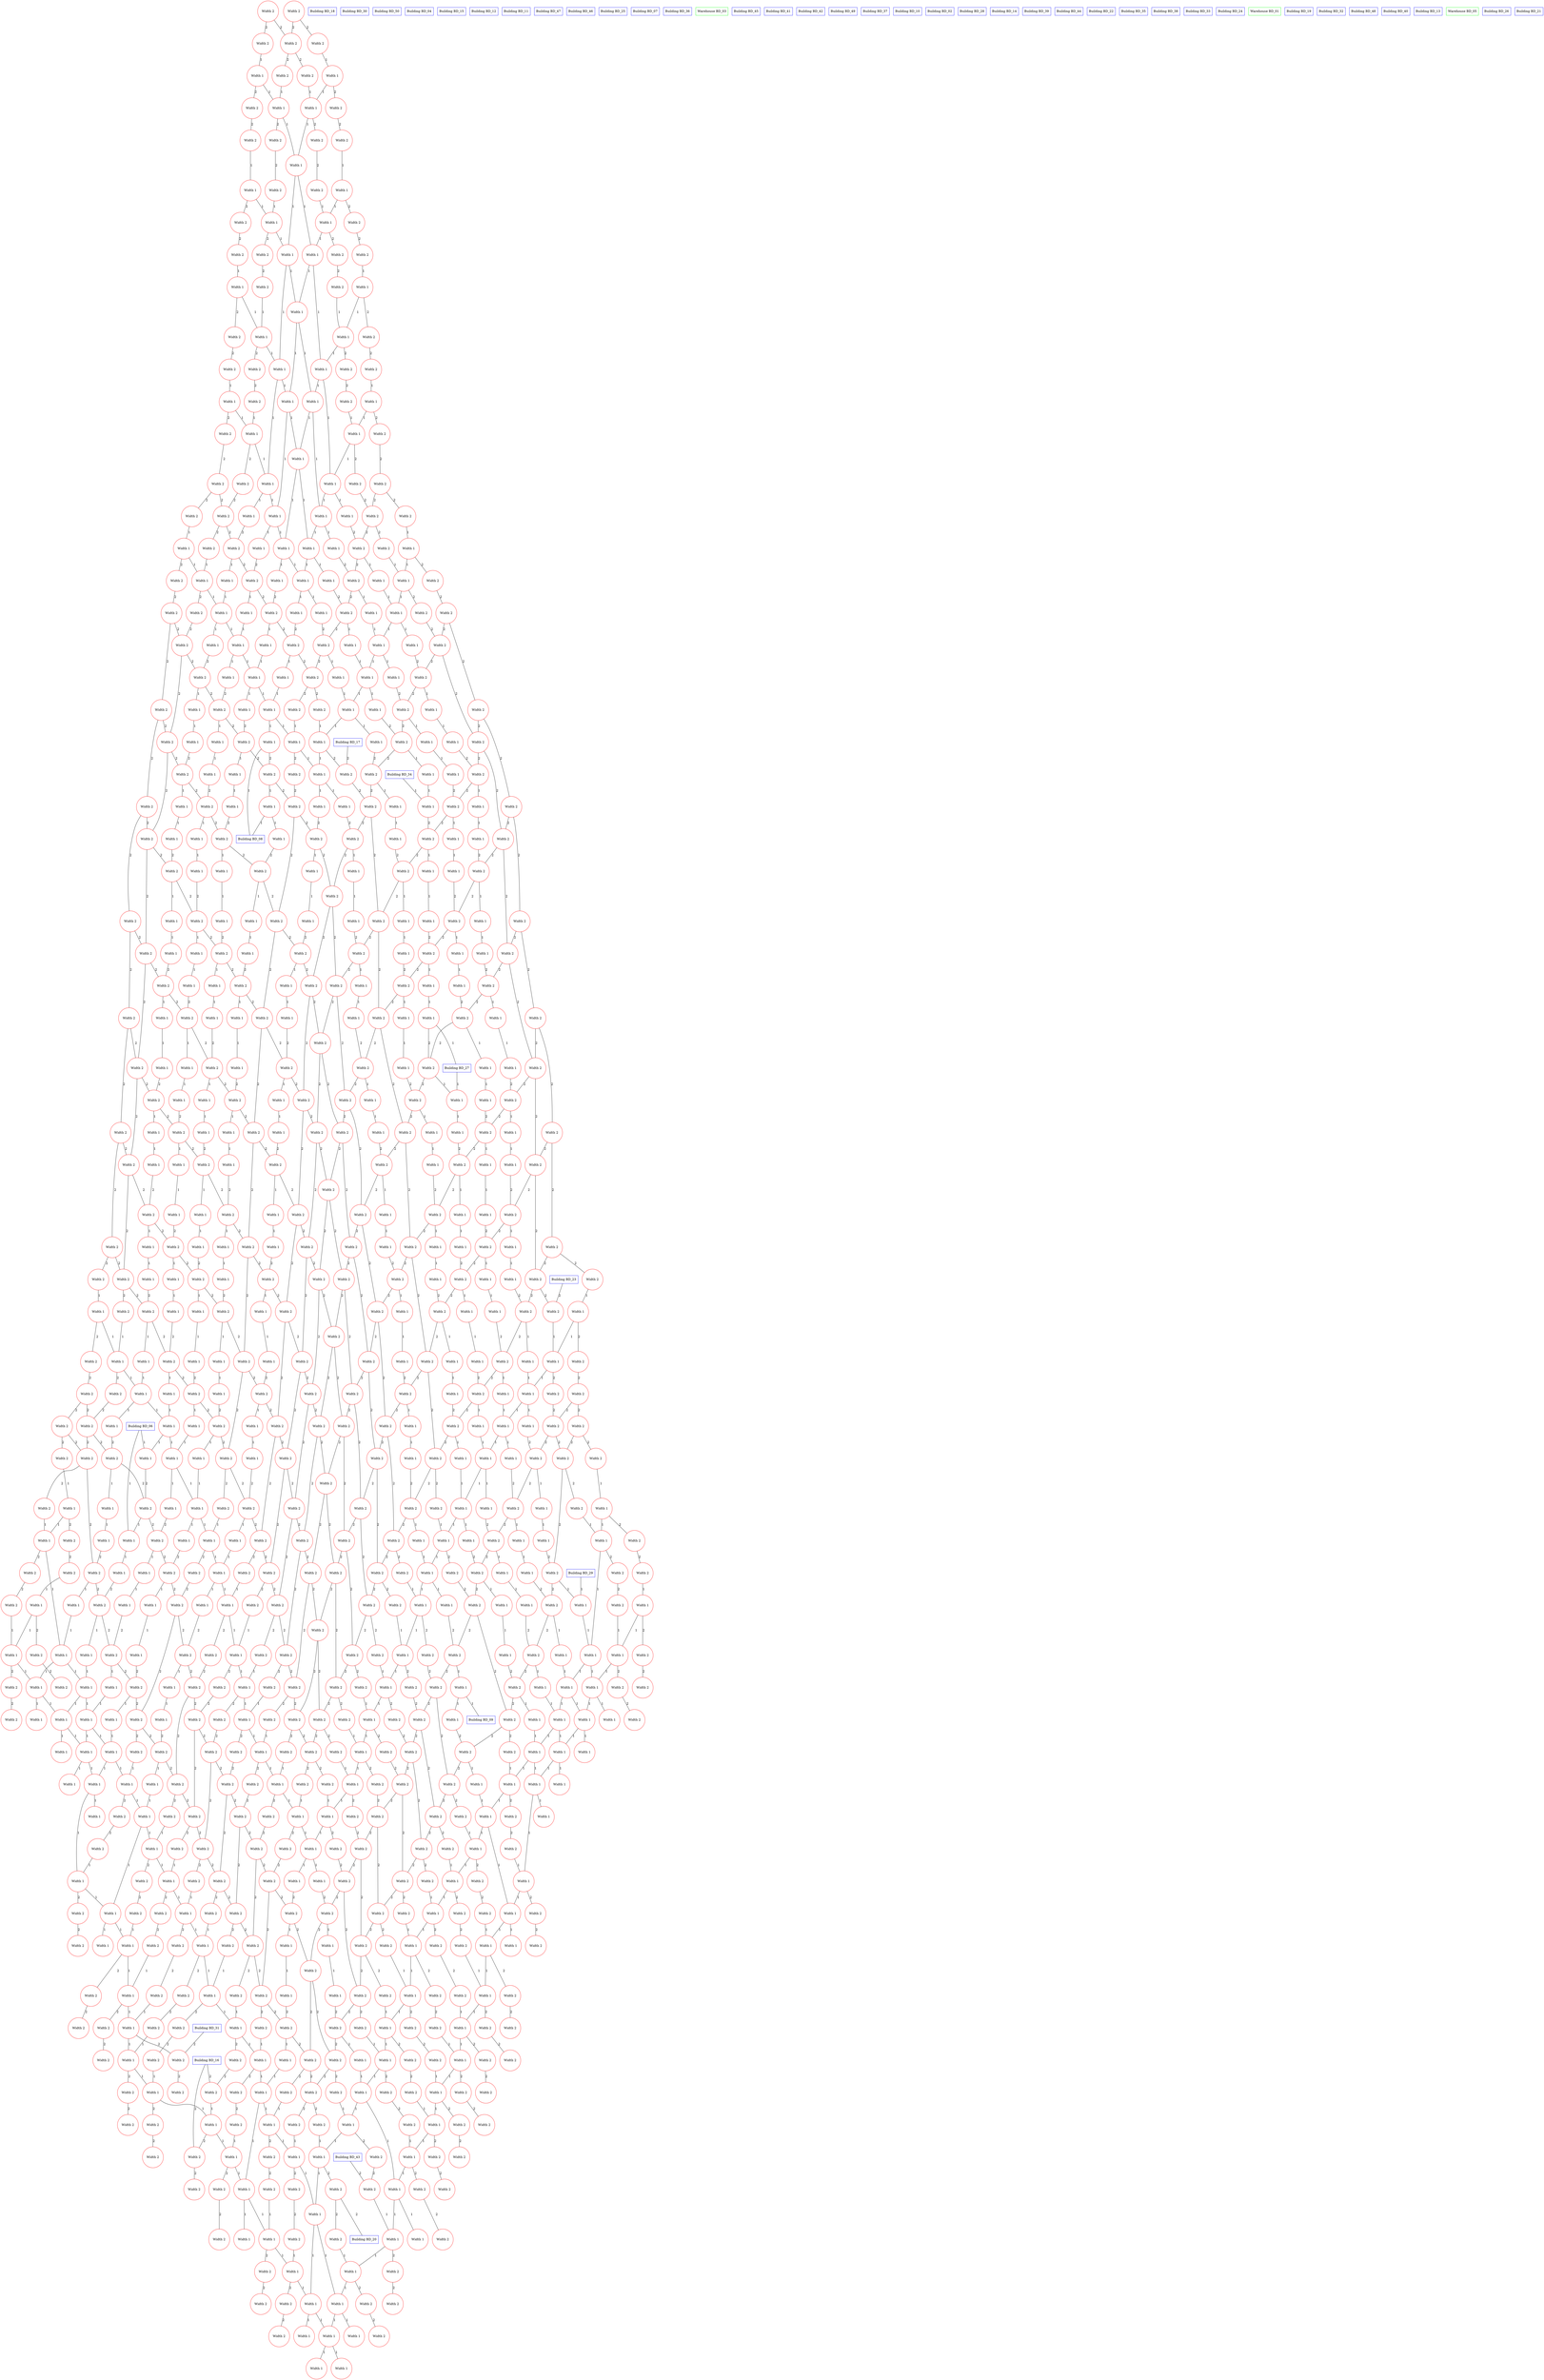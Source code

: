 graph G {
  "R_0_10" -- "R_10_10" [label="2"];
  "R_0_10" -- "R_0_19" [label="2"];
  "R_0_19" -- "R_0_20" [label="1"];
  "R_0_20" -- "R_10_20" [label="1"];
  "R_0_20" -- "R_0_21" [label="2"];
  "R_0_21" -- "R_0_29" [label="2"];
  "R_0_29" -- "R_0_30" [label="1"];
  "R_0_30" -- "R_10_30" [label="1"];
  "R_0_30" -- "R_0_31" [label="2"];
  "R_0_31" -- "R_0_39" [label="2"];
  "R_0_39" -- "R_0_40" [label="1"];
  "R_0_40" -- "R_10_40" [label="1"];
  "R_0_40" -- "R_0_41" [label="2"];
  "R_0_41" -- "R_0_49" [label="2"];
  "R_0_49" -- "R_0_50" [label="1"];
  "R_0_50" -- "R_10_50" [label="1"];
  "R_0_50" -- "R_0_51" [label="2"];
  "R_0_51" -- "R_0_60" [label="2"];
  "R_0_60" -- "R_10_60" [label="2"];
  "R_0_60" -- "R_0_69" [label="2"];
  "R_0_69" -- "R_0_70" [label="1"];
  "R_0_70" -- "R_10_70" [label="1"];
  "R_0_70" -- "R_0_71" [label="2"];
  "R_0_71" -- "R_0_80" [label="2"];
  "R_0_80" -- "R_10_80" [label="2"];
  "R_0_80" -- "R_0_90" [label="2"];
  "R_0_90" -- "R_10_90" [label="2"];
  "R_0_90" -- "R_0_100" [label="2"];
  "R_0_100" -- "R_10_100" [label="2"];
  "R_0_100" -- "R_0_110" [label="2"];
  "R_0_110" -- "R_10_110" [label="2"];
  "R_0_110" -- "R_0_120" [label="2"];
  "R_0_120" -- "R_10_120" [label="2"];
  "R_0_120" -- "R_0_130" [label="2"];
  "R_0_130" -- "R_10_130" [label="2"];
  "R_0_130" -- "R_0_140" [label="2"];
  "R_0_140" -- "R_10_140" [label="2"];
  "R_0_140" -- "R_0_149" [label="2"];
  "R_0_149" -- "R_0_150" [label="1"];
  "R_0_150" -- "R_10_150" [label="1"];
  "R_0_150" -- "R_0_151" [label="2"];
  "R_0_151" -- "R_0_160" [label="2"];
  "R_0_160" -- "R_10_160" [label="2"];
  "R_0_160" -- "R_0_170" [label="2"];
  "R_0_170" -- "R_10_170" [label="2"];
  "R_0_170" -- "R_0_179" [label="2"];
  "R_0_179" -- "R_0_180" [label="1"];
  "R_0_180" -- "R_10_180" [label="1"];
  "R_0_180" -- "R_0_181" [label="2"];
  "R_0_181" -- "R_0_189" [label="2"];
  "R_0_189" -- "R_0_190" [label="1"];
  "R_0_190" -- "R_10_190" [label="1"];
  "R_0_190" -- "R_0_191" [label="2"];
  "R_0_191" -- "R_0_199" [label="2"];
  "R_10_0" -- "R_19_0" [label="2"];
  "R_10_0" -- "R_10_10" [label="2"];
  "R_10_10" -- "R_19_10" [label="2"];
  "R_10_10" -- "R_10_19" [label="2"];
  "R_10_19" -- "R_10_20" [label="1"];
  "R_10_20" -- "R_20_20" [label="1"];
  "R_10_20" -- "R_10_21" [label="2"];
  "R_10_21" -- "R_10_29" [label="2"];
  "R_10_29" -- "R_10_30" [label="1"];
  "R_10_30" -- "R_20_30" [label="1"];
  "R_10_30" -- "R_10_31" [label="2"];
  "R_10_31" -- "R_10_39" [label="2"];
  "R_10_39" -- "R_10_40" [label="1"];
  "R_10_40" -- "R_20_40" [label="1"];
  "R_10_40" -- "R_10_41" [label="2"];
  "R_10_41" -- "R_10_49" [label="2"];
  "R_10_49" -- "R_10_50" [label="1"];
  "R_10_50" -- "R_20_50" [label="1"];
  "R_10_50" -- "R_10_51" [label="2"];
  "R_10_51" -- "R_10_60" [label="2"];
  "R_10_60" -- "R_20_60" [label="2"];
  "R_10_60" -- "R_10_69" [label="2"];
  "R_10_69" -- "R_10_70" [label="1"];
  "R_10_70" -- "R_20_70" [label="1"];
  "R_10_70" -- "R_10_71" [label="2"];
  "R_10_71" -- "R_10_80" [label="2"];
  "R_10_80" -- "R_20_80" [label="2"];
  "R_10_80" -- "R_10_90" [label="2"];
  "R_10_90" -- "R_20_90" [label="2"];
  "R_10_90" -- "R_10_100" [label="2"];
  "R_10_100" -- "R_20_100" [label="2"];
  "R_10_100" -- "R_10_110" [label="2"];
  "R_10_110" -- "R_20_110" [label="2"];
  "R_10_110" -- "R_10_120" [label="2"];
  "R_10_120" -- "R_20_120" [label="2"];
  "R_10_120" -- "R_10_130" [label="2"];
  "R_10_130" -- "R_20_130" [label="2"];
  "R_10_130" -- "R_10_140" [label="2"];
  "R_10_140" -- "R_20_140" [label="2"];
  "R_10_140" -- "R_10_149" [label="2"];
  "R_10_149" -- "R_10_150" [label="1"];
  "R_10_150" -- "R_20_150" [label="1"];
  "R_10_150" -- "R_10_151" [label="2"];
  "R_10_151" -- "R_10_160" [label="2"];
  "R_10_160" -- "R_20_160" [label="2"];
  "R_10_160" -- "R_10_170" [label="2"];
  "R_10_170" -- "R_20_170" [label="2"];
  "R_10_170" -- "R_10_179" [label="2"];
  "R_10_179" -- "R_10_180" [label="1"];
  "R_10_180" -- "R_20_180" [label="1"];
  "R_10_180" -- "R_10_181" [label="2"];
  "R_10_181" -- "R_10_189" [label="2"];
  "R_10_189" -- "R_10_190" [label="1"];
  "R_10_190" -- "R_20_190" [label="1"];
  "R_10_190" -- "R_10_191" [label="2"];
  "R_10_191" -- "R_10_199" [label="2"];
  "R_19_0" -- "R_20_0" [label="1"];
  "R_19_10" -- "R_20_10" [label="1"];
  "R_20_0" -- "R_21_0" [label="2"];
  "R_20_0" -- "R_20_10" [label="1"];
  "R_20_10" -- "R_21_10" [label="2"];
  "R_20_10" -- "R_20_20" [label="1"];
  "R_20_20" -- "R_30_20" [label="1"];
  "R_20_20" -- "R_20_30" [label="1"];
  "R_20_30" -- "R_30_30" [label="1"];
  "R_20_30" -- "R_20_40" [label="1"];
  "R_20_40" -- "R_30_40" [label="1"];
  "R_20_40" -- "R_20_50" [label="1"];
  "R_20_50" -- "R_30_50" [label="1"];
  "R_20_50" -- "R_20_59" [label="1"];
  "R_20_59" -- "R_20_60" [label="2"];
  "R_20_60" -- "R_30_60" [label="2"];
  "R_20_60" -- "R_20_61" [label="1"];
  "R_20_61" -- "R_20_70" [label="1"];
  "R_20_70" -- "R_30_70" [label="1"];
  "R_20_70" -- "R_20_79" [label="1"];
  "R_20_79" -- "R_20_80" [label="2"];
  "R_20_80" -- "R_30_80" [label="2"];
  "R_20_80" -- "R_20_81" [label="1"];
  "R_20_81" -- "R_20_89" [label="1"];
  "R_20_89" -- "R_20_90" [label="2"];
  "R_20_90" -- "R_30_90" [label="2"];
  "R_20_90" -- "R_20_91" [label="1"];
  "R_20_91" -- "R_20_99" [label="1"];
  "R_20_99" -- "R_20_100" [label="2"];
  "R_20_100" -- "R_30_100" [label="2"];
  "R_20_100" -- "R_20_101" [label="1"];
  "R_20_101" -- "R_20_109" [label="1"];
  "R_20_109" -- "R_20_110" [label="2"];
  "R_20_110" -- "R_30_110" [label="2"];
  "R_20_110" -- "R_20_111" [label="1"];
  "R_20_111" -- "R_20_119" [label="1"];
  "R_20_119" -- "R_20_120" [label="2"];
  "R_20_120" -- "R_30_120" [label="2"];
  "R_20_120" -- "R_20_121" [label="1"];
  "R_20_121" -- "R_20_129" [label="1"];
  "R_20_129" -- "R_20_130" [label="2"];
  "R_20_130" -- "R_30_130" [label="2"];
  "R_20_130" -- "R_20_131" [label="1"];
  "R_20_131" -- "R_20_139" [label="1"];
  "R_20_139" -- "R_20_140" [label="2"];
  "R_20_140" -- "R_30_140" [label="2"];
  "R_20_140" -- "R_20_141" [label="1"];
  "R_20_141" -- "R_20_150" [label="1"];
  "R_20_150" -- "R_30_150" [label="1"];
  "R_20_150" -- "R_20_159" [label="1"];
  "R_20_159" -- "R_20_160" [label="2"];
  "R_20_160" -- "R_30_160" [label="2"];
  "R_20_160" -- "R_20_161" [label="1"];
  "R_20_161" -- "R_20_169" [label="1"];
  "R_20_169" -- "R_20_170" [label="2"];
  "R_20_170" -- "R_30_170" [label="2"];
  "R_20_170" -- "R_20_171" [label="1"];
  "R_20_171" -- "R_20_180" [label="1"];
  "R_20_180" -- "R_30_180" [label="1"];
  "R_20_180" -- "R_20_190" [label="1"];
  "R_20_190" -- "R_30_190" [label="1"];
  "R_20_190" -- "R_20_199" [label="1"];
  "R_21_0" -- "R_29_0" [label="2"];
  "R_21_10" -- "R_29_10" [label="2"];
  "BD_06" -- "R_30_159" [label="1"];
  "BD_06" -- "R_30_161" [label="1"];
  "R_29_0" -- "R_30_0" [label="1"];
  "R_29_10" -- "R_30_10" [label="1"];
  "R_30_0" -- "R_31_0" [label="2"];
  "R_30_0" -- "R_30_10" [label="1"];
  "R_30_10" -- "R_31_10" [label="2"];
  "R_30_10" -- "R_30_20" [label="1"];
  "R_30_20" -- "R_40_20" [label="1"];
  "R_30_20" -- "R_30_30" [label="1"];
  "R_30_30" -- "R_40_30" [label="1"];
  "R_30_30" -- "R_30_40" [label="1"];
  "R_30_40" -- "R_40_40" [label="1"];
  "R_30_40" -- "R_30_50" [label="1"];
  "R_30_50" -- "R_40_50" [label="1"];
  "R_30_50" -- "R_30_59" [label="1"];
  "R_30_59" -- "R_30_60" [label="2"];
  "R_30_60" -- "R_40_60" [label="2"];
  "R_30_60" -- "R_30_61" [label="1"];
  "R_30_61" -- "R_30_70" [label="1"];
  "R_30_70" -- "R_40_70" [label="1"];
  "R_30_70" -- "R_30_79" [label="1"];
  "R_30_79" -- "R_30_80" [label="2"];
  "R_30_80" -- "R_40_80" [label="2"];
  "R_30_80" -- "R_30_81" [label="1"];
  "R_30_81" -- "R_30_89" [label="1"];
  "R_30_89" -- "R_30_90" [label="2"];
  "R_30_90" -- "R_40_90" [label="2"];
  "R_30_90" -- "R_30_91" [label="1"];
  "R_30_91" -- "R_30_99" [label="1"];
  "R_30_99" -- "R_30_100" [label="2"];
  "R_30_100" -- "R_40_100" [label="2"];
  "R_30_100" -- "R_30_101" [label="1"];
  "R_30_101" -- "R_30_109" [label="1"];
  "R_30_109" -- "R_30_110" [label="2"];
  "R_30_110" -- "R_40_110" [label="2"];
  "R_30_110" -- "R_30_111" [label="1"];
  "R_30_111" -- "R_30_119" [label="1"];
  "R_30_119" -- "R_30_120" [label="2"];
  "R_30_120" -- "R_40_120" [label="2"];
  "R_30_120" -- "R_30_121" [label="1"];
  "R_30_121" -- "R_30_129" [label="1"];
  "R_30_129" -- "R_30_130" [label="2"];
  "R_30_130" -- "R_40_130" [label="2"];
  "R_30_130" -- "R_30_131" [label="1"];
  "R_30_131" -- "R_30_139" [label="1"];
  "R_30_139" -- "R_30_140" [label="2"];
  "R_30_140" -- "R_40_140" [label="2"];
  "R_30_140" -- "R_30_141" [label="1"];
  "R_30_141" -- "R_30_150" [label="1"];
  "R_30_150" -- "R_40_150" [label="1"];
  "R_30_150" -- "R_30_159" [label="1"];
  "R_30_159" -- "R_30_160" [label="2"];
  "R_30_160" -- "R_40_160" [label="2"];
  "R_30_160" -- "R_30_161" [label="1"];
  "R_30_161" -- "R_30_169" [label="1"];
  "R_30_169" -- "R_30_170" [label="2"];
  "R_30_170" -- "R_40_170" [label="2"];
  "R_30_170" -- "R_30_171" [label="1"];
  "R_30_171" -- "R_30_180" [label="1"];
  "R_30_180" -- "R_40_180" [label="1"];
  "R_30_180" -- "R_30_190" [label="1"];
  "R_30_190" -- "R_40_190" [label="1"];
  "R_30_190" -- "R_30_199" [label="1"];
  "R_31_0" -- "R_39_0" [label="2"];
  "R_31_10" -- "R_39_10" [label="2"];
  "R_39_0" -- "R_40_0" [label="1"];
  "R_39_10" -- "R_40_10" [label="1"];
  "R_40_0" -- "R_41_0" [label="2"];
  "R_40_0" -- "R_40_10" [label="1"];
  "R_40_10" -- "R_41_10" [label="2"];
  "R_40_10" -- "R_40_20" [label="1"];
  "R_40_20" -- "R_50_20" [label="1"];
  "R_40_20" -- "R_40_30" [label="1"];
  "R_40_30" -- "R_50_30" [label="1"];
  "R_40_30" -- "R_40_40" [label="1"];
  "R_40_40" -- "R_50_40" [label="1"];
  "R_40_40" -- "R_40_50" [label="1"];
  "R_40_50" -- "R_50_50" [label="1"];
  "R_40_50" -- "R_40_59" [label="1"];
  "R_40_59" -- "R_40_60" [label="2"];
  "R_40_60" -- "R_50_60" [label="2"];
  "R_40_60" -- "R_40_61" [label="1"];
  "R_40_61" -- "R_40_70" [label="1"];
  "R_40_70" -- "R_50_70" [label="1"];
  "R_40_70" -- "R_40_79" [label="1"];
  "R_40_79" -- "R_40_80" [label="2"];
  "R_40_80" -- "R_50_80" [label="2"];
  "R_40_80" -- "R_40_81" [label="1"];
  "R_40_81" -- "R_40_89" [label="1"];
  "R_40_89" -- "R_40_90" [label="2"];
  "R_40_90" -- "R_50_90" [label="2"];
  "R_40_90" -- "R_40_91" [label="1"];
  "R_40_91" -- "R_40_99" [label="1"];
  "R_40_99" -- "R_40_100" [label="2"];
  "R_40_100" -- "R_50_100" [label="2"];
  "R_40_100" -- "R_40_101" [label="1"];
  "R_40_101" -- "R_40_109" [label="1"];
  "R_40_109" -- "R_40_110" [label="2"];
  "R_40_110" -- "R_50_110" [label="2"];
  "R_40_110" -- "R_40_111" [label="1"];
  "R_40_111" -- "R_40_119" [label="1"];
  "R_40_119" -- "R_40_120" [label="2"];
  "R_40_120" -- "R_50_120" [label="2"];
  "R_40_120" -- "R_40_121" [label="1"];
  "R_40_121" -- "R_40_129" [label="1"];
  "R_40_129" -- "R_40_130" [label="2"];
  "R_40_130" -- "R_50_130" [label="2"];
  "R_40_130" -- "R_40_131" [label="1"];
  "R_40_131" -- "R_40_139" [label="1"];
  "R_40_139" -- "R_40_140" [label="2"];
  "R_40_140" -- "R_50_140" [label="2"];
  "R_40_140" -- "R_40_141" [label="1"];
  "R_40_141" -- "R_40_150" [label="1"];
  "R_40_150" -- "R_50_150" [label="1"];
  "R_40_150" -- "R_40_159" [label="1"];
  "R_40_159" -- "R_40_160" [label="2"];
  "R_40_160" -- "R_50_160" [label="2"];
  "R_40_160" -- "R_40_161" [label="1"];
  "R_40_161" -- "R_40_169" [label="1"];
  "R_40_169" -- "R_40_170" [label="2"];
  "R_40_170" -- "R_50_170" [label="2"];
  "R_40_170" -- "R_40_171" [label="1"];
  "R_40_171" -- "R_40_180" [label="1"];
  "R_40_180" -- "R_50_180" [label="1"];
  "R_40_180" -- "R_40_190" [label="1"];
  "R_40_190" -- "R_50_190" [label="1"];
  "R_40_190" -- "R_40_199" [label="1"];
  "R_41_0" -- "R_49_0" [label="2"];
  "R_41_10" -- "R_49_10" [label="2"];
  "R_49_0" -- "R_50_0" [label="1"];
  "R_49_10" -- "R_50_10" [label="1"];
  "R_50_0" -- "R_51_0" [label="2"];
  "R_50_0" -- "R_50_10" [label="1"];
  "R_50_10" -- "R_51_10" [label="2"];
  "R_50_10" -- "R_50_20" [label="1"];
  "R_50_20" -- "R_59_20" [label="1"];
  "R_50_20" -- "R_50_30" [label="1"];
  "R_50_30" -- "R_59_30" [label="1"];
  "R_50_30" -- "R_50_40" [label="1"];
  "R_50_40" -- "R_59_40" [label="1"];
  "R_50_40" -- "R_50_50" [label="1"];
  "R_50_50" -- "R_59_50" [label="1"];
  "R_50_50" -- "R_50_59" [label="1"];
  "R_50_59" -- "R_50_60" [label="2"];
  "R_50_60" -- "R_60_60" [label="2"];
  "R_50_60" -- "R_50_61" [label="1"];
  "R_50_61" -- "R_50_70" [label="1"];
  "R_50_70" -- "R_60_70" [label="1"];
  "R_50_70" -- "R_50_79" [label="1"];
  "R_50_79" -- "R_50_80" [label="2"];
  "R_50_79" -- "BD_08" [label="1"];
  "R_50_80" -- "R_60_80" [label="2"];
  "R_50_80" -- "R_50_81" [label="1"];
  "R_50_81" -- "R_50_89" [label="1"];
  "R_50_81" -- "BD_08" [label="1"];
  "R_50_89" -- "R_50_90" [label="2"];
  "R_50_90" -- "R_60_90" [label="2"];
  "R_50_90" -- "R_50_91" [label="1"];
  "R_50_91" -- "R_50_99" [label="1"];
  "R_50_99" -- "R_50_100" [label="2"];
  "R_50_100" -- "R_60_100" [label="2"];
  "R_50_100" -- "R_50_101" [label="1"];
  "R_50_101" -- "R_50_109" [label="1"];
  "R_50_109" -- "R_50_110" [label="2"];
  "R_50_110" -- "R_60_110" [label="2"];
  "R_50_110" -- "R_50_111" [label="1"];
  "R_50_111" -- "R_50_119" [label="1"];
  "R_50_119" -- "R_50_120" [label="2"];
  "R_50_120" -- "R_60_120" [label="2"];
  "R_50_120" -- "R_50_121" [label="1"];
  "R_50_121" -- "R_50_129" [label="1"];
  "R_50_129" -- "R_50_130" [label="2"];
  "R_50_130" -- "R_60_130" [label="2"];
  "R_50_130" -- "R_50_131" [label="1"];
  "R_50_131" -- "R_50_139" [label="1"];
  "R_50_139" -- "R_50_140" [label="2"];
  "R_50_140" -- "R_60_140" [label="2"];
  "R_50_140" -- "R_50_141" [label="1"];
  "R_50_141" -- "R_50_150" [label="1"];
  "R_50_150" -- "R_60_150" [label="1"];
  "R_50_150" -- "R_50_159" [label="1"];
  "R_50_159" -- "R_50_160" [label="2"];
  "R_50_160" -- "R_60_160" [label="2"];
  "R_50_160" -- "R_50_161" [label="1"];
  "R_50_161" -- "R_50_169" [label="1"];
  "R_50_169" -- "R_50_170" [label="2"];
  "R_50_170" -- "R_60_170" [label="2"];
  "R_50_170" -- "R_50_171" [label="1"];
  "R_50_171" -- "R_50_180" [label="1"];
  "R_50_180" -- "R_60_180" [label="1"];
  "R_50_180" -- "R_50_190" [label="1"];
  "R_50_190" -- "R_60_190" [label="1"];
  "R_50_190" -- "R_50_199" [label="1"];
  "R_51_0" -- "R_60_0" [label="2"];
  "R_51_10" -- "R_60_10" [label="2"];
  "R_59_20" -- "R_60_20" [label="2"];
  "R_59_30" -- "R_60_30" [label="2"];
  "R_59_40" -- "R_60_40" [label="2"];
  "R_59_50" -- "R_60_50" [label="2"];
  "R_60_0" -- "R_69_0" [label="2"];
  "R_60_0" -- "R_60_10" [label="2"];
  "R_60_10" -- "R_69_10" [label="2"];
  "R_60_10" -- "R_60_20" [label="2"];
  "R_60_20" -- "R_61_20" [label="1"];
  "R_60_20" -- "R_60_30" [label="2"];
  "R_60_30" -- "R_61_30" [label="1"];
  "R_60_30" -- "R_60_40" [label="2"];
  "R_60_40" -- "R_61_40" [label="1"];
  "R_60_40" -- "R_60_50" [label="2"];
  "R_60_50" -- "R_61_50" [label="1"];
  "R_60_50" -- "R_60_60" [label="2"];
  "R_60_60" -- "R_69_60" [label="2"];
  "R_60_60" -- "R_60_69" [label="2"];
  "R_60_69" -- "R_60_70" [label="1"];
  "R_60_70" -- "R_70_70" [label="1"];
  "R_60_70" -- "R_60_71" [label="2"];
  "R_60_71" -- "R_60_80" [label="2"];
  "R_60_80" -- "R_70_80" [label="2"];
  "R_60_80" -- "R_60_90" [label="2"];
  "R_60_90" -- "R_70_90" [label="2"];
  "R_60_90" -- "R_60_100" [label="2"];
  "R_60_100" -- "R_70_100" [label="2"];
  "R_60_100" -- "R_60_110" [label="2"];
  "R_60_110" -- "R_70_110" [label="2"];
  "R_60_110" -- "R_60_120" [label="2"];
  "R_60_120" -- "R_70_120" [label="2"];
  "R_60_120" -- "R_60_130" [label="2"];
  "R_60_130" -- "R_70_130" [label="2"];
  "R_60_130" -- "R_60_140" [label="2"];
  "R_60_140" -- "R_70_140" [label="2"];
  "R_60_140" -- "R_60_149" [label="2"];
  "R_60_149" -- "R_60_150" [label="1"];
  "R_60_150" -- "R_70_150" [label="1"];
  "R_60_150" -- "R_60_151" [label="2"];
  "R_60_151" -- "R_60_160" [label="2"];
  "R_60_160" -- "R_70_160" [label="2"];
  "R_60_160" -- "R_60_170" [label="2"];
  "R_60_170" -- "R_70_170" [label="2"];
  "R_60_170" -- "R_60_179" [label="2"];
  "R_60_179" -- "R_60_180" [label="1"];
  "R_60_180" -- "R_70_180" [label="1"];
  "R_60_180" -- "R_60_181" [label="2"];
  "R_60_181" -- "R_60_189" [label="2"];
  "R_60_189" -- "R_60_190" [label="1"];
  "R_60_190" -- "R_70_190" [label="1"];
  "R_60_190" -- "R_60_191" [label="2"];
  "R_60_191" -- "R_60_199" [label="2"];
  "R_61_20" -- "R_70_20" [label="1"];
  "R_61_30" -- "R_70_30" [label="1"];
  "R_61_40" -- "R_70_40" [label="1"];
  "R_61_50" -- "R_70_50" [label="1"];
  "R_69_0" -- "R_70_0" [label="1"];
  "R_69_10" -- "R_70_10" [label="1"];
  "R_69_60" -- "R_70_60" [label="1"];
  "R_70_0" -- "R_71_0" [label="2"];
  "R_70_0" -- "R_70_10" [label="1"];
  "R_70_10" -- "R_71_10" [label="2"];
  "R_70_10" -- "R_70_20" [label="1"];
  "R_70_20" -- "R_79_20" [label="1"];
  "R_70_20" -- "R_70_30" [label="1"];
  "R_70_30" -- "R_79_30" [label="1"];
  "R_70_30" -- "R_70_40" [label="1"];
  "R_70_40" -- "R_79_40" [label="1"];
  "R_70_40" -- "R_70_50" [label="1"];
  "R_70_50" -- "R_79_50" [label="1"];
  "R_70_50" -- "R_70_60" [label="1"];
  "R_70_60" -- "R_71_60" [label="2"];
  "R_70_60" -- "R_70_70" [label="1"];
  "R_70_70" -- "R_79_70" [label="1"];
  "R_70_70" -- "R_70_79" [label="1"];
  "R_70_79" -- "R_70_80" [label="2"];
  "R_70_80" -- "R_80_80" [label="2"];
  "R_70_80" -- "R_70_81" [label="1"];
  "R_70_81" -- "R_70_89" [label="1"];
  "R_70_89" -- "R_70_90" [label="2"];
  "R_70_90" -- "R_80_90" [label="2"];
  "R_70_90" -- "R_70_91" [label="1"];
  "R_70_91" -- "R_70_99" [label="1"];
  "R_70_99" -- "R_70_100" [label="2"];
  "R_70_100" -- "R_80_100" [label="2"];
  "R_70_100" -- "R_70_101" [label="1"];
  "R_70_101" -- "R_70_109" [label="1"];
  "R_70_109" -- "R_70_110" [label="2"];
  "R_70_110" -- "R_80_110" [label="2"];
  "R_70_110" -- "R_70_111" [label="1"];
  "R_70_111" -- "R_70_119" [label="1"];
  "R_70_119" -- "R_70_120" [label="2"];
  "R_70_120" -- "R_80_120" [label="2"];
  "R_70_120" -- "R_70_121" [label="1"];
  "R_70_121" -- "R_70_129" [label="1"];
  "R_70_129" -- "R_70_130" [label="2"];
  "R_70_130" -- "R_80_130" [label="2"];
  "R_70_130" -- "R_70_131" [label="1"];
  "R_70_131" -- "R_70_139" [label="1"];
  "R_70_139" -- "R_70_140" [label="2"];
  "R_70_140" -- "R_80_140" [label="2"];
  "R_70_140" -- "R_70_141" [label="1"];
  "R_70_141" -- "R_70_150" [label="1"];
  "R_70_150" -- "R_80_150" [label="1"];
  "R_70_150" -- "R_70_159" [label="1"];
  "R_70_159" -- "R_70_160" [label="2"];
  "R_70_160" -- "R_80_160" [label="2"];
  "R_70_160" -- "R_70_161" [label="1"];
  "R_70_161" -- "R_70_169" [label="1"];
  "R_70_169" -- "R_70_170" [label="2"];
  "R_70_170" -- "R_80_170" [label="2"];
  "R_70_170" -- "R_70_171" [label="1"];
  "R_70_171" -- "R_70_180" [label="1"];
  "R_70_180" -- "R_80_180" [label="1"];
  "R_70_180" -- "R_70_190" [label="1"];
  "R_70_190" -- "R_80_190" [label="1"];
  "R_70_190" -- "R_70_199" [label="1"];
  "R_71_0" -- "R_80_0" [label="2"];
  "R_71_10" -- "R_80_10" [label="2"];
  "BD_17" -- "R_71_60" [label="2"];
  "R_71_60" -- "R_80_60" [label="2"];
  "R_79_20" -- "R_80_20" [label="2"];
  "R_79_30" -- "R_80_30" [label="2"];
  "R_79_40" -- "R_80_40" [label="2"];
  "R_79_50" -- "R_80_50" [label="2"];
  "R_79_70" -- "R_80_70" [label="2"];
  "R_80_0" -- "R_90_0" [label="2"];
  "R_80_0" -- "R_80_10" [label="2"];
  "R_80_10" -- "R_90_10" [label="2"];
  "R_80_10" -- "R_80_20" [label="2"];
  "R_80_20" -- "R_81_20" [label="1"];
  "R_80_20" -- "R_80_30" [label="2"];
  "R_80_30" -- "R_81_30" [label="1"];
  "R_80_30" -- "R_80_40" [label="2"];
  "R_80_40" -- "R_81_40" [label="1"];
  "R_80_40" -- "R_80_50" [label="2"];
  "R_80_50" -- "R_81_50" [label="1"];
  "R_80_50" -- "R_80_60" [label="2"];
  "R_80_60" -- "R_90_60" [label="2"];
  "R_80_60" -- "R_80_70" [label="2"];
  "R_80_70" -- "R_81_70" [label="1"];
  "R_80_70" -- "R_80_80" [label="2"];
  "R_80_80" -- "R_90_80" [label="2"];
  "R_80_80" -- "R_80_90" [label="2"];
  "R_80_90" -- "R_90_90" [label="2"];
  "R_80_90" -- "R_80_100" [label="2"];
  "R_80_100" -- "R_90_100" [label="2"];
  "R_80_100" -- "R_80_110" [label="2"];
  "R_80_110" -- "R_90_110" [label="2"];
  "R_80_110" -- "R_80_120" [label="2"];
  "R_80_120" -- "R_90_120" [label="2"];
  "R_80_120" -- "R_80_130" [label="2"];
  "R_80_130" -- "R_90_130" [label="2"];
  "R_80_130" -- "R_80_140" [label="2"];
  "R_80_140" -- "R_90_140" [label="2"];
  "R_80_140" -- "R_80_149" [label="2"];
  "R_80_149" -- "R_80_150" [label="1"];
  "R_80_150" -- "R_90_150" [label="1"];
  "R_80_150" -- "R_80_151" [label="2"];
  "R_80_151" -- "R_80_160" [label="2"];
  "R_80_160" -- "R_90_160" [label="2"];
  "R_80_160" -- "R_80_170" [label="2"];
  "R_80_170" -- "R_90_170" [label="2"];
  "R_80_170" -- "R_80_179" [label="2"];
  "R_80_179" -- "R_80_180" [label="1"];
  "R_80_180" -- "R_90_180" [label="1"];
  "R_80_180" -- "R_80_181" [label="2"];
  "R_80_181" -- "R_80_189" [label="2"];
  "R_80_189" -- "R_80_190" [label="1"];
  "R_80_190" -- "R_90_190" [label="1"];
  "R_80_190" -- "R_80_191" [label="2"];
  "R_80_191" -- "R_80_199" [label="2"];
  "R_81_20" -- "R_89_20" [label="1"];
  "R_81_30" -- "R_89_30" [label="1"];
  "R_81_40" -- "R_89_40" [label="1"];
  "R_81_50" -- "R_89_50" [label="1"];
  "R_81_70" -- "R_89_70" [label="1"];
  "BD_34" -- "R_89_40" [label="1"];
  "R_89_20" -- "R_90_20" [label="2"];
  "R_89_30" -- "R_90_30" [label="2"];
  "R_89_40" -- "R_90_40" [label="2"];
  "R_89_50" -- "R_90_50" [label="2"];
  "R_89_70" -- "R_90_70" [label="2"];
  "R_90_0" -- "R_100_0" [label="2"];
  "R_90_0" -- "R_90_10" [label="2"];
  "R_90_10" -- "R_100_10" [label="2"];
  "R_90_10" -- "R_90_20" [label="2"];
  "R_90_20" -- "R_91_20" [label="1"];
  "R_90_20" -- "R_90_30" [label="2"];
  "R_90_30" -- "R_91_30" [label="1"];
  "R_90_30" -- "R_90_40" [label="2"];
  "R_90_40" -- "R_91_40" [label="1"];
  "R_90_40" -- "R_90_50" [label="2"];
  "R_90_50" -- "R_91_50" [label="1"];
  "R_90_50" -- "R_90_60" [label="2"];
  "R_90_60" -- "R_100_60" [label="2"];
  "R_90_60" -- "R_90_70" [label="2"];
  "R_90_70" -- "R_91_70" [label="1"];
  "R_90_70" -- "R_90_80" [label="2"];
  "R_90_80" -- "R_100_80" [label="2"];
  "R_90_80" -- "R_90_90" [label="2"];
  "R_90_90" -- "R_100_90" [label="2"];
  "R_90_90" -- "R_90_100" [label="2"];
  "R_90_100" -- "R_100_100" [label="2"];
  "R_90_100" -- "R_90_110" [label="2"];
  "R_90_110" -- "R_100_110" [label="2"];
  "R_90_110" -- "R_90_120" [label="2"];
  "R_90_120" -- "R_100_120" [label="2"];
  "R_90_120" -- "R_90_130" [label="2"];
  "R_90_130" -- "R_100_130" [label="2"];
  "R_90_130" -- "R_90_140" [label="2"];
  "R_90_140" -- "R_100_140" [label="2"];
  "R_90_140" -- "R_90_149" [label="2"];
  "R_90_149" -- "R_90_150" [label="1"];
  "R_90_150" -- "R_100_150" [label="1"];
  "R_90_150" -- "R_90_151" [label="2"];
  "R_90_151" -- "R_90_160" [label="2"];
  "R_90_160" -- "R_100_160" [label="2"];
  "R_90_160" -- "R_90_170" [label="2"];
  "R_90_170" -- "R_100_170" [label="2"];
  "R_90_170" -- "R_90_179" [label="2"];
  "R_90_179" -- "R_90_180" [label="1"];
  "R_90_180" -- "R_100_180" [label="1"];
  "R_90_180" -- "R_90_181" [label="2"];
  "R_90_181" -- "R_90_189" [label="2"];
  "R_90_189" -- "R_90_190" [label="1"];
  "R_90_190" -- "R_100_190" [label="1"];
  "R_90_190" -- "R_90_191" [label="2"];
  "R_90_191" -- "R_90_199" [label="2"];
  "R_91_20" -- "R_99_20" [label="1"];
  "R_91_30" -- "R_99_30" [label="1"];
  "R_91_40" -- "R_99_40" [label="1"];
  "R_91_50" -- "R_99_50" [label="1"];
  "R_91_70" -- "R_99_70" [label="1"];
  "BD_31" -- "R_100_191" [label="2"];
  "R_99_20" -- "R_100_20" [label="2"];
  "R_99_30" -- "R_100_30" [label="2"];
  "R_99_40" -- "R_100_40" [label="2"];
  "R_99_50" -- "R_100_50" [label="2"];
  "R_99_70" -- "R_100_70" [label="2"];
  "R_100_0" -- "R_110_0" [label="2"];
  "R_100_0" -- "R_100_10" [label="2"];
  "R_100_10" -- "R_110_10" [label="2"];
  "R_100_10" -- "R_100_20" [label="2"];
  "R_100_20" -- "R_101_20" [label="1"];
  "R_100_20" -- "R_100_30" [label="2"];
  "R_100_30" -- "R_101_30" [label="1"];
  "R_100_30" -- "R_100_40" [label="2"];
  "R_100_40" -- "R_101_40" [label="1"];
  "R_100_40" -- "R_100_50" [label="2"];
  "R_100_50" -- "R_101_50" [label="1"];
  "R_100_50" -- "R_100_60" [label="2"];
  "R_100_60" -- "R_110_60" [label="2"];
  "R_100_60" -- "R_100_70" [label="2"];
  "R_100_70" -- "R_101_70" [label="1"];
  "R_100_70" -- "R_100_80" [label="2"];
  "R_100_80" -- "R_110_80" [label="2"];
  "R_100_80" -- "R_100_90" [label="2"];
  "R_100_90" -- "R_110_90" [label="2"];
  "R_100_90" -- "R_100_100" [label="2"];
  "R_100_100" -- "R_110_100" [label="2"];
  "R_100_100" -- "R_100_110" [label="2"];
  "R_100_110" -- "R_110_110" [label="2"];
  "R_100_110" -- "R_100_120" [label="2"];
  "R_100_120" -- "R_110_120" [label="2"];
  "R_100_120" -- "R_100_130" [label="2"];
  "R_100_130" -- "R_110_130" [label="2"];
  "R_100_130" -- "R_100_140" [label="2"];
  "R_100_140" -- "R_110_140" [label="2"];
  "R_100_140" -- "R_100_149" [label="2"];
  "R_100_149" -- "R_100_150" [label="1"];
  "R_100_150" -- "R_110_150" [label="1"];
  "R_100_150" -- "R_100_151" [label="2"];
  "R_100_151" -- "R_100_160" [label="2"];
  "R_100_160" -- "R_110_160" [label="2"];
  "R_100_160" -- "R_100_170" [label="2"];
  "R_100_170" -- "R_110_170" [label="2"];
  "R_100_170" -- "R_100_179" [label="2"];
  "R_100_179" -- "R_100_180" [label="1"];
  "R_100_180" -- "R_110_180" [label="1"];
  "R_100_180" -- "R_100_181" [label="2"];
  "R_100_181" -- "R_100_189" [label="2"];
  "R_100_189" -- "R_100_190" [label="1"];
  "R_100_190" -- "R_110_190" [label="1"];
  "R_100_190" -- "R_100_191" [label="2"];
  "R_100_191" -- "R_100_199" [label="2"];
  "R_101_20" -- "R_109_20" [label="1"];
  "R_101_30" -- "R_109_30" [label="1"];
  "R_101_40" -- "R_109_40" [label="1"];
  "R_101_50" -- "R_109_50" [label="1"];
  "R_101_70" -- "R_109_70" [label="1"];
  "R_109_20" -- "R_110_20" [label="2"];
  "R_109_30" -- "R_110_30" [label="2"];
  "R_109_40" -- "R_110_40" [label="2"];
  "R_109_40" -- "BD_27" [label="1"];
  "BD_27" -- "R_111_40" [label="1"];
  "R_109_50" -- "R_110_50" [label="2"];
  "R_109_70" -- "R_110_70" [label="2"];
  "R_110_0" -- "R_120_0" [label="2"];
  "R_110_0" -- "R_110_10" [label="2"];
  "R_110_10" -- "R_120_10" [label="2"];
  "R_110_10" -- "R_110_20" [label="2"];
  "R_110_20" -- "R_111_20" [label="1"];
  "R_110_20" -- "R_110_30" [label="2"];
  "R_110_30" -- "R_111_30" [label="1"];
  "R_110_30" -- "R_110_40" [label="2"];
  "R_110_40" -- "R_111_40" [label="1"];
  "R_110_40" -- "R_110_50" [label="2"];
  "R_110_50" -- "R_111_50" [label="1"];
  "R_110_50" -- "R_110_60" [label="2"];
  "R_110_60" -- "R_120_60" [label="2"];
  "R_110_60" -- "R_110_70" [label="2"];
  "R_110_70" -- "R_111_70" [label="1"];
  "R_110_70" -- "R_110_80" [label="2"];
  "R_110_80" -- "R_120_80" [label="2"];
  "R_110_80" -- "R_110_90" [label="2"];
  "R_110_90" -- "R_120_90" [label="2"];
  "R_110_90" -- "R_110_100" [label="2"];
  "R_110_100" -- "R_120_100" [label="2"];
  "R_110_100" -- "R_110_110" [label="2"];
  "R_110_110" -- "R_120_110" [label="2"];
  "R_110_110" -- "R_110_120" [label="2"];
  "R_110_120" -- "R_120_120" [label="2"];
  "R_110_120" -- "R_110_130" [label="2"];
  "R_110_130" -- "R_120_130" [label="2"];
  "R_110_130" -- "R_110_140" [label="2"];
  "R_110_140" -- "R_120_140" [label="2"];
  "R_110_140" -- "R_110_149" [label="2"];
  "R_110_149" -- "R_110_150" [label="1"];
  "R_110_150" -- "R_120_150" [label="1"];
  "R_110_150" -- "R_110_151" [label="2"];
  "R_110_151" -- "R_110_160" [label="2"];
  "R_110_160" -- "R_120_160" [label="2"];
  "R_110_160" -- "R_110_170" [label="2"];
  "R_110_170" -- "R_120_170" [label="2"];
  "R_110_170" -- "R_110_179" [label="2"];
  "R_110_179" -- "R_110_180" [label="1"];
  "R_110_180" -- "R_120_180" [label="1"];
  "R_110_180" -- "R_110_181" [label="2"];
  "R_110_181" -- "R_110_189" [label="2"];
  "R_110_189" -- "R_110_190" [label="1"];
  "R_110_190" -- "R_120_190" [label="1"];
  "R_110_190" -- "R_110_191" [label="2"];
  "R_110_191" -- "R_110_199" [label="2"];
  "R_111_20" -- "R_119_20" [label="1"];
  "R_111_30" -- "R_119_30" [label="1"];
  "R_111_40" -- "R_119_40" [label="1"];
  "R_111_50" -- "R_119_50" [label="1"];
  "R_111_70" -- "R_119_70" [label="1"];
  "R_119_20" -- "R_120_20" [label="2"];
  "R_119_30" -- "R_120_30" [label="2"];
  "R_119_40" -- "R_120_40" [label="2"];
  "R_119_50" -- "R_120_50" [label="2"];
  "R_119_70" -- "R_120_70" [label="2"];
  "R_120_0" -- "R_130_0" [label="2"];
  "R_120_0" -- "R_120_10" [label="2"];
  "R_120_10" -- "R_130_10" [label="2"];
  "R_120_10" -- "R_120_20" [label="2"];
  "R_120_20" -- "R_121_20" [label="1"];
  "R_120_20" -- "R_120_30" [label="2"];
  "R_120_30" -- "R_121_30" [label="1"];
  "R_120_30" -- "R_120_40" [label="2"];
  "R_120_40" -- "R_121_40" [label="1"];
  "R_120_40" -- "R_120_50" [label="2"];
  "R_120_50" -- "R_121_50" [label="1"];
  "R_120_50" -- "R_120_60" [label="2"];
  "R_120_60" -- "R_130_60" [label="2"];
  "R_120_60" -- "R_120_70" [label="2"];
  "R_120_70" -- "R_121_70" [label="1"];
  "R_120_70" -- "R_120_80" [label="2"];
  "R_120_80" -- "R_130_80" [label="2"];
  "R_120_80" -- "R_120_90" [label="2"];
  "R_120_90" -- "R_130_90" [label="2"];
  "R_120_90" -- "R_120_100" [label="2"];
  "R_120_100" -- "R_130_100" [label="2"];
  "R_120_100" -- "R_120_110" [label="2"];
  "R_120_110" -- "R_130_110" [label="2"];
  "R_120_110" -- "R_120_120" [label="2"];
  "R_120_120" -- "R_130_120" [label="2"];
  "R_120_120" -- "R_120_130" [label="2"];
  "R_120_130" -- "R_130_130" [label="2"];
  "R_120_130" -- "R_120_140" [label="2"];
  "R_120_140" -- "R_130_140" [label="2"];
  "R_120_140" -- "R_120_149" [label="2"];
  "R_120_149" -- "R_120_150" [label="1"];
  "R_120_150" -- "R_130_150" [label="1"];
  "R_120_150" -- "R_120_151" [label="2"];
  "R_120_151" -- "R_120_160" [label="2"];
  "R_120_160" -- "R_130_160" [label="2"];
  "R_120_160" -- "R_120_170" [label="2"];
  "R_120_170" -- "R_130_170" [label="2"];
  "R_120_170" -- "R_120_179" [label="2"];
  "R_120_179" -- "R_120_180" [label="1"];
  "R_120_180" -- "R_130_180" [label="1"];
  "R_120_180" -- "R_120_181" [label="2"];
  "R_120_181" -- "R_120_189" [label="2"];
  "R_120_189" -- "R_120_190" [label="1"];
  "R_120_190" -- "R_130_190" [label="1"];
  "R_120_190" -- "R_120_191" [label="2"];
  "R_120_191" -- "R_120_199" [label="2"];
  "R_121_20" -- "R_129_20" [label="1"];
  "R_121_30" -- "R_129_30" [label="1"];
  "R_121_40" -- "R_129_40" [label="1"];
  "R_121_50" -- "R_129_50" [label="1"];
  "R_121_70" -- "R_129_70" [label="1"];
  "BD_16" -- "R_130_189" [label="2"];
  "BD_16" -- "R_130_191" [label="2"];
  "R_129_20" -- "R_130_20" [label="2"];
  "R_129_30" -- "R_130_30" [label="2"];
  "R_129_40" -- "R_130_40" [label="2"];
  "R_129_50" -- "R_130_50" [label="2"];
  "R_129_70" -- "R_130_70" [label="2"];
  "R_130_0" -- "R_140_0" [label="2"];
  "R_130_0" -- "R_130_10" [label="2"];
  "R_130_10" -- "R_140_10" [label="2"];
  "R_130_10" -- "R_130_20" [label="2"];
  "R_130_20" -- "R_131_20" [label="1"];
  "R_130_20" -- "R_130_30" [label="2"];
  "R_130_30" -- "R_131_30" [label="1"];
  "R_130_30" -- "R_130_40" [label="2"];
  "R_130_40" -- "R_131_40" [label="1"];
  "R_130_40" -- "R_130_50" [label="2"];
  "R_130_50" -- "R_131_50" [label="1"];
  "R_130_50" -- "R_130_60" [label="2"];
  "R_130_60" -- "R_140_60" [label="2"];
  "R_130_60" -- "R_130_70" [label="2"];
  "R_130_70" -- "R_131_70" [label="1"];
  "R_130_70" -- "R_130_80" [label="2"];
  "R_130_80" -- "R_140_80" [label="2"];
  "R_130_80" -- "R_130_90" [label="2"];
  "R_130_90" -- "R_140_90" [label="2"];
  "R_130_90" -- "R_130_100" [label="2"];
  "R_130_100" -- "R_140_100" [label="2"];
  "R_130_100" -- "R_130_110" [label="2"];
  "R_130_110" -- "R_140_110" [label="2"];
  "R_130_110" -- "R_130_120" [label="2"];
  "R_130_120" -- "R_140_120" [label="2"];
  "R_130_120" -- "R_130_130" [label="2"];
  "R_130_130" -- "R_140_130" [label="2"];
  "R_130_130" -- "R_130_140" [label="2"];
  "R_130_140" -- "R_140_140" [label="2"];
  "R_130_140" -- "R_130_149" [label="2"];
  "R_130_149" -- "R_130_150" [label="1"];
  "R_130_150" -- "R_140_150" [label="1"];
  "R_130_150" -- "R_130_151" [label="2"];
  "R_130_151" -- "R_130_160" [label="2"];
  "R_130_160" -- "R_140_160" [label="2"];
  "R_130_160" -- "R_130_170" [label="2"];
  "R_130_170" -- "R_140_170" [label="2"];
  "R_130_170" -- "R_130_179" [label="2"];
  "R_130_179" -- "R_130_180" [label="1"];
  "R_130_180" -- "R_140_180" [label="1"];
  "R_130_180" -- "R_130_181" [label="2"];
  "R_130_181" -- "R_130_189" [label="2"];
  "R_130_189" -- "R_130_190" [label="1"];
  "R_130_190" -- "R_140_190" [label="1"];
  "R_130_190" -- "R_130_191" [label="2"];
  "R_130_191" -- "R_130_199" [label="2"];
  "R_131_20" -- "R_139_20" [label="1"];
  "R_131_30" -- "R_139_30" [label="1"];
  "R_131_40" -- "R_139_40" [label="1"];
  "R_131_50" -- "R_139_50" [label="1"];
  "R_131_70" -- "R_139_70" [label="1"];
  "R_139_20" -- "R_140_20" [label="2"];
  "R_139_30" -- "R_140_30" [label="2"];
  "R_139_40" -- "R_140_40" [label="2"];
  "R_139_50" -- "R_140_50" [label="2"];
  "R_139_70" -- "R_140_70" [label="2"];
  "R_140_0" -- "R_149_0" [label="2"];
  "R_140_0" -- "R_140_10" [label="2"];
  "R_140_10" -- "R_149_10" [label="2"];
  "R_140_10" -- "R_140_20" [label="2"];
  "R_140_20" -- "R_141_20" [label="1"];
  "R_140_20" -- "R_140_30" [label="2"];
  "R_140_30" -- "R_141_30" [label="1"];
  "R_140_30" -- "R_140_40" [label="2"];
  "R_140_40" -- "R_141_40" [label="1"];
  "R_140_40" -- "R_140_50" [label="2"];
  "R_140_50" -- "R_141_50" [label="1"];
  "R_140_50" -- "R_140_60" [label="2"];
  "R_140_60" -- "R_149_60" [label="2"];
  "R_140_60" -- "R_140_70" [label="2"];
  "R_140_70" -- "R_141_70" [label="1"];
  "R_140_70" -- "R_140_80" [label="2"];
  "R_140_80" -- "R_149_80" [label="2"];
  "R_140_80" -- "R_140_90" [label="2"];
  "R_140_90" -- "R_149_90" [label="2"];
  "R_140_90" -- "R_140_100" [label="2"];
  "R_140_100" -- "R_149_100" [label="2"];
  "R_140_100" -- "R_140_110" [label="2"];
  "R_140_110" -- "R_149_110" [label="2"];
  "R_140_110" -- "R_140_120" [label="2"];
  "R_140_120" -- "R_149_120" [label="2"];
  "R_140_120" -- "R_140_130" [label="2"];
  "R_140_130" -- "R_149_130" [label="2"];
  "R_140_130" -- "R_140_140" [label="2"];
  "R_140_140" -- "R_149_140" [label="2"];
  "R_140_140" -- "R_140_149" [label="2"];
  "R_140_149" -- "R_140_150" [label="1"];
  "R_140_150" -- "R_150_150" [label="1"];
  "R_140_150" -- "R_140_151" [label="2"];
  "R_140_151" -- "R_140_160" [label="2"];
  "R_140_160" -- "R_150_160" [label="2"];
  "R_140_160" -- "R_140_170" [label="2"];
  "R_140_170" -- "R_150_170" [label="2"];
  "R_140_170" -- "R_140_179" [label="2"];
  "R_140_179" -- "R_140_180" [label="1"];
  "R_140_180" -- "R_150_180" [label="1"];
  "R_140_180" -- "R_140_181" [label="2"];
  "R_140_181" -- "R_140_189" [label="2"];
  "R_140_189" -- "R_140_190" [label="1"];
  "R_140_190" -- "R_150_190" [label="1"];
  "R_140_190" -- "R_140_191" [label="2"];
  "R_140_191" -- "R_140_199" [label="2"];
  "R_141_20" -- "R_150_20" [label="1"];
  "R_141_30" -- "R_150_30" [label="1"];
  "R_141_40" -- "R_150_40" [label="1"];
  "R_141_50" -- "R_150_50" [label="1"];
  "R_141_70" -- "R_150_70" [label="1"];
  "BD_23" -- "R_149_10" [label="2"];
  "R_149_0" -- "R_150_0" [label="1"];
  "R_149_10" -- "R_150_10" [label="1"];
  "R_149_60" -- "R_150_60" [label="1"];
  "R_149_80" -- "R_150_80" [label="1"];
  "R_149_90" -- "R_150_90" [label="1"];
  "R_149_100" -- "R_150_100" [label="1"];
  "R_149_110" -- "R_150_110" [label="1"];
  "R_149_120" -- "R_150_120" [label="1"];
  "R_149_130" -- "R_150_130" [label="1"];
  "R_149_140" -- "R_150_140" [label="1"];
  "R_150_0" -- "R_151_0" [label="2"];
  "R_150_0" -- "R_150_10" [label="1"];
  "R_150_10" -- "R_151_10" [label="2"];
  "R_150_10" -- "R_150_20" [label="1"];
  "R_150_20" -- "R_159_20" [label="1"];
  "R_150_20" -- "R_150_30" [label="1"];
  "R_150_30" -- "R_159_30" [label="1"];
  "R_150_30" -- "R_150_40" [label="1"];
  "R_150_40" -- "R_159_40" [label="1"];
  "R_150_40" -- "R_150_50" [label="1"];
  "R_150_50" -- "R_159_50" [label="1"];
  "R_150_50" -- "R_150_60" [label="1"];
  "R_150_60" -- "R_151_60" [label="2"];
  "R_150_60" -- "R_150_70" [label="1"];
  "R_150_70" -- "R_159_70" [label="1"];
  "R_150_70" -- "R_150_80" [label="1"];
  "R_150_80" -- "R_151_80" [label="2"];
  "R_150_80" -- "R_150_90" [label="1"];
  "R_150_90" -- "R_151_90" [label="2"];
  "R_150_90" -- "R_150_100" [label="1"];
  "R_150_100" -- "R_151_100" [label="2"];
  "R_150_100" -- "R_150_110" [label="1"];
  "R_150_110" -- "R_151_110" [label="2"];
  "R_150_110" -- "R_150_120" [label="1"];
  "R_150_120" -- "R_151_120" [label="2"];
  "R_150_120" -- "R_150_130" [label="1"];
  "R_150_130" -- "R_151_130" [label="2"];
  "R_150_130" -- "R_150_140" [label="1"];
  "R_150_140" -- "R_151_140" [label="2"];
  "R_150_140" -- "R_150_150" [label="1"];
  "R_150_150" -- "R_159_150" [label="1"];
  "R_150_150" -- "R_150_159" [label="1"];
  "R_150_159" -- "R_150_160" [label="2"];
  "R_150_160" -- "R_160_160" [label="2"];
  "R_150_160" -- "R_150_161" [label="1"];
  "R_150_161" -- "R_150_169" [label="1"];
  "R_150_169" -- "R_150_170" [label="2"];
  "R_150_170" -- "R_160_170" [label="2"];
  "R_150_170" -- "R_150_171" [label="1"];
  "R_150_171" -- "R_150_180" [label="1"];
  "R_150_180" -- "R_160_180" [label="1"];
  "R_150_180" -- "R_150_190" [label="1"];
  "R_150_190" -- "R_160_190" [label="1"];
  "R_150_190" -- "R_150_199" [label="1"];
  "R_151_0" -- "R_160_0" [label="2"];
  "R_151_10" -- "R_160_10" [label="2"];
  "R_151_60" -- "R_160_60" [label="2"];
  "R_151_80" -- "R_160_80" [label="2"];
  "R_151_90" -- "R_160_90" [label="2"];
  "R_151_100" -- "R_160_100" [label="2"];
  "R_151_110" -- "R_160_110" [label="2"];
  "R_151_120" -- "R_160_120" [label="2"];
  "R_151_130" -- "R_160_130" [label="2"];
  "R_151_140" -- "R_160_140" [label="2"];
  "R_159_20" -- "R_160_20" [label="2"];
  "R_159_30" -- "R_160_30" [label="2"];
  "R_159_40" -- "R_160_40" [label="2"];
  "R_159_50" -- "R_160_50" [label="2"];
  "R_159_70" -- "R_160_70" [label="2"];
  "R_159_150" -- "R_160_150" [label="2"];
  "R_160_0" -- "R_170_0" [label="2"];
  "R_160_0" -- "R_160_10" [label="2"];
  "R_160_10" -- "R_170_10" [label="2"];
  "R_160_10" -- "R_160_20" [label="2"];
  "R_160_20" -- "R_161_20" [label="1"];
  "R_160_20" -- "R_160_30" [label="2"];
  "R_160_30" -- "R_161_30" [label="1"];
  "R_160_30" -- "R_160_40" [label="2"];
  "R_160_40" -- "R_161_40" [label="1"];
  "R_160_40" -- "R_160_50" [label="2"];
  "R_160_50" -- "R_161_50" [label="1"];
  "R_160_50" -- "R_160_60" [label="2"];
  "R_160_60" -- "R_170_60" [label="2"];
  "R_160_60" -- "R_160_70" [label="2"];
  "R_160_70" -- "R_161_70" [label="1"];
  "R_160_70" -- "R_160_80" [label="2"];
  "R_160_80" -- "R_170_80" [label="2"];
  "R_160_80" -- "R_160_90" [label="2"];
  "R_160_90" -- "R_170_90" [label="2"];
  "R_160_90" -- "R_160_100" [label="2"];
  "R_160_100" -- "R_170_100" [label="2"];
  "R_160_100" -- "R_160_110" [label="2"];
  "R_160_110" -- "R_170_110" [label="2"];
  "R_160_110" -- "R_160_120" [label="2"];
  "R_160_120" -- "R_170_120" [label="2"];
  "R_160_120" -- "R_160_130" [label="2"];
  "R_160_130" -- "R_170_130" [label="2"];
  "R_160_130" -- "R_160_140" [label="2"];
  "R_160_140" -- "R_170_140" [label="2"];
  "R_160_140" -- "R_160_150" [label="2"];
  "R_160_150" -- "R_161_150" [label="1"];
  "R_160_150" -- "R_160_160" [label="2"];
  "R_160_160" -- "R_170_160" [label="2"];
  "R_160_160" -- "R_160_170" [label="2"];
  "R_160_170" -- "R_170_170" [label="2"];
  "R_160_170" -- "R_160_179" [label="2"];
  "R_160_179" -- "R_160_180" [label="1"];
  "R_160_180" -- "R_170_180" [label="1"];
  "R_160_180" -- "R_160_181" [label="2"];
  "R_160_181" -- "R_160_189" [label="2"];
  "R_160_189" -- "R_160_190" [label="1"];
  "R_160_190" -- "R_170_190" [label="1"];
  "R_160_190" -- "R_160_191" [label="2"];
  "R_160_191" -- "R_160_199" [label="2"];
  "R_161_20" -- "R_169_20" [label="1"];
  "R_161_30" -- "R_169_30" [label="1"];
  "R_161_40" -- "R_169_40" [label="1"];
  "R_161_50" -- "R_169_50" [label="1"];
  "R_161_70" -- "R_169_70" [label="1"];
  "R_161_70" -- "BD_09" [label="1"];
  "R_161_150" -- "R_169_150" [label="1"];
  "R_169_20" -- "R_170_20" [label="2"];
  "R_169_30" -- "R_170_30" [label="2"];
  "R_169_40" -- "R_170_40" [label="2"];
  "R_169_50" -- "R_170_50" [label="2"];
  "R_169_70" -- "R_170_70" [label="2"];
  "R_169_150" -- "R_170_150" [label="2"];
  "R_170_0" -- "R_179_0" [label="2"];
  "R_170_0" -- "R_170_10" [label="2"];
  "R_170_10" -- "R_179_10" [label="2"];
  "R_170_10" -- "R_170_20" [label="2"];
  "R_170_20" -- "R_171_20" [label="1"];
  "R_170_20" -- "R_170_30" [label="2"];
  "R_170_30" -- "R_171_30" [label="1"];
  "R_170_30" -- "R_170_40" [label="2"];
  "R_170_40" -- "R_171_40" [label="1"];
  "R_170_40" -- "R_170_50" [label="2"];
  "R_170_50" -- "R_171_50" [label="1"];
  "R_170_50" -- "R_170_60" [label="2"];
  "R_170_60" -- "R_179_60" [label="2"];
  "R_170_60" -- "R_170_70" [label="2"];
  "R_170_70" -- "R_171_70" [label="1"];
  "R_170_70" -- "R_170_80" [label="2"];
  "R_170_80" -- "R_179_80" [label="2"];
  "R_170_80" -- "R_170_90" [label="2"];
  "R_170_90" -- "R_179_90" [label="2"];
  "R_170_90" -- "R_170_100" [label="2"];
  "R_170_100" -- "R_179_100" [label="2"];
  "R_170_100" -- "R_170_110" [label="2"];
  "R_170_110" -- "R_179_110" [label="2"];
  "R_170_110" -- "R_170_120" [label="2"];
  "R_170_120" -- "R_179_120" [label="2"];
  "R_170_120" -- "R_170_130" [label="2"];
  "R_170_130" -- "R_179_130" [label="2"];
  "R_170_130" -- "R_170_140" [label="2"];
  "R_170_140" -- "R_179_140" [label="2"];
  "R_170_140" -- "R_170_150" [label="2"];
  "R_170_150" -- "R_171_150" [label="1"];
  "R_170_150" -- "R_170_160" [label="2"];
  "R_170_160" -- "R_179_160" [label="2"];
  "R_170_160" -- "R_170_170" [label="2"];
  "R_170_170" -- "R_179_170" [label="2"];
  "R_170_170" -- "R_170_179" [label="2"];
  "R_170_179" -- "R_170_180" [label="1"];
  "R_170_180" -- "R_180_180" [label="1"];
  "R_170_180" -- "R_170_181" [label="2"];
  "R_170_181" -- "R_170_189" [label="2"];
  "R_170_189" -- "R_170_190" [label="1"];
  "R_170_190" -- "R_180_190" [label="1"];
  "R_170_190" -- "R_170_191" [label="2"];
  "R_170_191" -- "R_170_199" [label="2"];
  "BD_29" -- "R_171_20" [label="1"];
  "R_171_20" -- "R_180_20" [label="1"];
  "R_171_30" -- "R_180_30" [label="1"];
  "R_171_40" -- "R_180_40" [label="1"];
  "R_171_50" -- "R_180_50" [label="1"];
  "R_171_70" -- "R_180_70" [label="1"];
  "R_171_150" -- "R_180_150" [label="1"];
  "R_179_0" -- "R_180_0" [label="1"];
  "R_179_10" -- "R_180_10" [label="1"];
  "R_179_60" -- "R_180_60" [label="1"];
  "R_179_80" -- "R_180_80" [label="1"];
  "R_179_90" -- "R_180_90" [label="1"];
  "R_179_100" -- "R_180_100" [label="1"];
  "R_179_110" -- "R_180_110" [label="1"];
  "R_179_120" -- "R_180_120" [label="1"];
  "R_179_130" -- "R_180_130" [label="1"];
  "R_179_140" -- "R_180_140" [label="1"];
  "R_179_160" -- "R_180_160" [label="1"];
  "R_179_170" -- "R_180_170" [label="1"];
  "R_180_0" -- "R_181_0" [label="2"];
  "R_180_0" -- "R_180_10" [label="1"];
  "R_180_10" -- "R_181_10" [label="2"];
  "R_180_10" -- "R_180_20" [label="1"];
  "R_180_20" -- "R_190_20" [label="1"];
  "R_180_20" -- "R_180_30" [label="1"];
  "R_180_30" -- "R_190_30" [label="1"];
  "R_180_30" -- "R_180_40" [label="1"];
  "R_180_40" -- "R_190_40" [label="1"];
  "R_180_40" -- "R_180_50" [label="1"];
  "R_180_50" -- "R_190_50" [label="1"];
  "R_180_50" -- "R_180_60" [label="1"];
  "R_180_60" -- "R_181_60" [label="2"];
  "R_180_60" -- "R_180_70" [label="1"];
  "R_180_70" -- "R_190_70" [label="1"];
  "R_180_70" -- "R_180_80" [label="1"];
  "R_180_80" -- "R_181_80" [label="2"];
  "R_180_80" -- "R_180_90" [label="1"];
  "R_180_90" -- "R_181_90" [label="2"];
  "R_180_90" -- "R_180_100" [label="1"];
  "R_180_100" -- "R_181_100" [label="2"];
  "R_180_100" -- "R_180_110" [label="1"];
  "R_180_110" -- "R_181_110" [label="2"];
  "R_180_110" -- "R_180_120" [label="1"];
  "R_180_120" -- "R_181_120" [label="2"];
  "R_180_120" -- "R_180_130" [label="1"];
  "R_180_130" -- "R_181_130" [label="2"];
  "R_180_130" -- "R_180_140" [label="1"];
  "R_180_140" -- "R_181_140" [label="2"];
  "R_180_140" -- "R_180_150" [label="1"];
  "R_180_150" -- "R_190_150" [label="1"];
  "R_180_150" -- "R_180_160" [label="1"];
  "R_180_160" -- "R_181_160" [label="2"];
  "R_180_160" -- "R_180_170" [label="1"];
  "R_180_170" -- "R_181_170" [label="2"];
  "R_180_170" -- "R_180_180" [label="1"];
  "R_180_180" -- "R_190_180" [label="1"];
  "R_180_180" -- "R_180_190" [label="1"];
  "R_180_190" -- "R_190_190" [label="1"];
  "R_180_190" -- "R_180_199" [label="1"];
  "R_181_0" -- "R_189_0" [label="2"];
  "R_181_10" -- "R_189_10" [label="2"];
  "R_181_60" -- "R_189_60" [label="2"];
  "R_181_80" -- "R_189_80" [label="2"];
  "R_181_90" -- "R_189_90" [label="2"];
  "R_181_100" -- "R_189_100" [label="2"];
  "R_181_110" -- "R_189_110" [label="2"];
  "R_181_120" -- "R_189_120" [label="2"];
  "R_181_130" -- "R_189_130" [label="2"];
  "R_181_140" -- "R_189_140" [label="2"];
  "R_181_160" -- "R_189_160" [label="2"];
  "R_181_170" -- "R_189_170" [label="2"];
  "R_181_170" -- "BD_20" [label="2"];
  "BD_43" -- "R_189_160" [label="2"];
  "R_189_0" -- "R_190_0" [label="1"];
  "R_189_10" -- "R_190_10" [label="1"];
  "R_189_60" -- "R_190_60" [label="1"];
  "R_189_80" -- "R_190_80" [label="1"];
  "R_189_90" -- "R_190_90" [label="1"];
  "R_189_100" -- "R_190_100" [label="1"];
  "R_189_110" -- "R_190_110" [label="1"];
  "R_189_120" -- "R_190_120" [label="1"];
  "R_189_130" -- "R_190_130" [label="1"];
  "R_189_140" -- "R_190_140" [label="1"];
  "R_189_160" -- "R_190_160" [label="1"];
  "R_189_170" -- "R_190_170" [label="1"];
  "R_190_0" -- "R_191_0" [label="2"];
  "R_190_0" -- "R_190_10" [label="1"];
  "R_190_10" -- "R_191_10" [label="2"];
  "R_190_10" -- "R_190_20" [label="1"];
  "R_190_20" -- "R_199_20" [label="1"];
  "R_190_20" -- "R_190_30" [label="1"];
  "R_190_30" -- "R_199_30" [label="1"];
  "R_190_30" -- "R_190_40" [label="1"];
  "R_190_40" -- "R_199_40" [label="1"];
  "R_190_40" -- "R_190_50" [label="1"];
  "R_190_50" -- "R_199_50" [label="1"];
  "R_190_50" -- "R_190_60" [label="1"];
  "R_190_60" -- "R_191_60" [label="2"];
  "R_190_60" -- "R_190_70" [label="1"];
  "R_190_70" -- "R_199_70" [label="1"];
  "R_190_70" -- "R_190_80" [label="1"];
  "R_190_80" -- "R_191_80" [label="2"];
  "R_190_80" -- "R_190_90" [label="1"];
  "R_190_90" -- "R_191_90" [label="2"];
  "R_190_90" -- "R_190_100" [label="1"];
  "R_190_100" -- "R_191_100" [label="2"];
  "R_190_100" -- "R_190_110" [label="1"];
  "R_190_110" -- "R_191_110" [label="2"];
  "R_190_110" -- "R_190_120" [label="1"];
  "R_190_120" -- "R_191_120" [label="2"];
  "R_190_120" -- "R_190_130" [label="1"];
  "R_190_130" -- "R_191_130" [label="2"];
  "R_190_130" -- "R_190_140" [label="1"];
  "R_190_140" -- "R_191_140" [label="2"];
  "R_190_140" -- "R_190_150" [label="1"];
  "R_190_150" -- "R_199_150" [label="1"];
  "R_190_150" -- "R_190_160" [label="1"];
  "R_190_160" -- "R_191_160" [label="2"];
  "R_190_160" -- "R_190_170" [label="1"];
  "R_190_170" -- "R_191_170" [label="2"];
  "R_190_170" -- "R_190_180" [label="1"];
  "R_190_180" -- "R_199_180" [label="1"];
  "R_190_180" -- "R_190_190" [label="1"];
  "R_190_190" -- "R_199_190" [label="1"];
  "R_190_190" -- "R_190_199" [label="1"];
  "R_191_0" -- "R_199_0" [label="2"];
  "R_191_10" -- "R_199_10" [label="2"];
  "R_191_60" -- "R_199_60" [label="2"];
  "R_191_80" -- "R_199_80" [label="2"];
  "R_191_90" -- "R_199_90" [label="2"];
  "R_191_100" -- "R_199_100" [label="2"];
  "R_191_110" -- "R_199_110" [label="2"];
  "R_191_120" -- "R_199_120" [label="2"];
  "R_191_130" -- "R_199_130" [label="2"];
  "R_191_140" -- "R_199_140" [label="2"];
  "R_191_160" -- "R_199_160" [label="2"];
  "R_191_170" -- "R_199_170" [label="2"];
  "R_0_10" [shape=circle, color=red, label="Width 2"];
  "R_0_19" [shape=circle, color=red, label="Width 2"];
  "R_0_20" [shape=circle, color=red, label="Width 1"];
  "R_0_21" [shape=circle, color=red, label="Width 2"];
  "R_0_29" [shape=circle, color=red, label="Width 2"];
  "R_0_30" [shape=circle, color=red, label="Width 1"];
  "R_0_31" [shape=circle, color=red, label="Width 2"];
  "R_0_39" [shape=circle, color=red, label="Width 2"];
  "R_0_40" [shape=circle, color=red, label="Width 1"];
  "R_0_41" [shape=circle, color=red, label="Width 2"];
  "R_0_49" [shape=circle, color=red, label="Width 2"];
  "R_0_50" [shape=circle, color=red, label="Width 1"];
  "R_0_51" [shape=circle, color=red, label="Width 2"];
  "R_0_60" [shape=circle, color=red, label="Width 2"];
  "R_0_69" [shape=circle, color=red, label="Width 2"];
  "R_0_70" [shape=circle, color=red, label="Width 1"];
  "R_0_71" [shape=circle, color=red, label="Width 2"];
  "R_0_80" [shape=circle, color=red, label="Width 2"];
  "R_0_90" [shape=circle, color=red, label="Width 2"];
  "R_0_100" [shape=circle, color=red, label="Width 2"];
  "R_0_110" [shape=circle, color=red, label="Width 2"];
  "R_0_120" [shape=circle, color=red, label="Width 2"];
  "R_0_130" [shape=circle, color=red, label="Width 2"];
  "R_0_140" [shape=circle, color=red, label="Width 2"];
  "R_0_149" [shape=circle, color=red, label="Width 2"];
  "R_0_150" [shape=circle, color=red, label="Width 1"];
  "R_0_151" [shape=circle, color=red, label="Width 2"];
  "R_0_160" [shape=circle, color=red, label="Width 2"];
  "R_0_170" [shape=circle, color=red, label="Width 2"];
  "R_0_179" [shape=circle, color=red, label="Width 2"];
  "R_0_180" [shape=circle, color=red, label="Width 1"];
  "R_0_181" [shape=circle, color=red, label="Width 2"];
  "R_0_189" [shape=circle, color=red, label="Width 2"];
  "R_0_190" [shape=circle, color=red, label="Width 1"];
  "R_0_191" [shape=circle, color=red, label="Width 2"];
  "R_0_199" [shape=circle, color=red, label="Width 2"];
  "BD_18" [shape=box, color=blue, label="Building BD_18"];
  "BD_30" [shape=box, color=blue, label="Building BD_30"];
  "BD_50" [shape=box, color=blue, label="Building BD_50"];
  "R_10_0" [shape=circle, color=red, label="Width 2"];
  "R_10_10" [shape=circle, color=red, label="Width 2"];
  "R_10_19" [shape=circle, color=red, label="Width 2"];
  "R_10_20" [shape=circle, color=red, label="Width 1"];
  "R_10_21" [shape=circle, color=red, label="Width 2"];
  "R_10_29" [shape=circle, color=red, label="Width 2"];
  "R_10_30" [shape=circle, color=red, label="Width 1"];
  "R_10_31" [shape=circle, color=red, label="Width 2"];
  "R_10_39" [shape=circle, color=red, label="Width 2"];
  "R_10_40" [shape=circle, color=red, label="Width 1"];
  "R_10_41" [shape=circle, color=red, label="Width 2"];
  "R_10_49" [shape=circle, color=red, label="Width 2"];
  "R_10_50" [shape=circle, color=red, label="Width 1"];
  "R_10_51" [shape=circle, color=red, label="Width 2"];
  "R_10_60" [shape=circle, color=red, label="Width 2"];
  "R_10_69" [shape=circle, color=red, label="Width 2"];
  "R_10_70" [shape=circle, color=red, label="Width 1"];
  "R_10_71" [shape=circle, color=red, label="Width 2"];
  "R_10_80" [shape=circle, color=red, label="Width 2"];
  "R_10_90" [shape=circle, color=red, label="Width 2"];
  "R_10_100" [shape=circle, color=red, label="Width 2"];
  "R_10_110" [shape=circle, color=red, label="Width 2"];
  "R_10_120" [shape=circle, color=red, label="Width 2"];
  "R_10_130" [shape=circle, color=red, label="Width 2"];
  "R_10_140" [shape=circle, color=red, label="Width 2"];
  "R_10_149" [shape=circle, color=red, label="Width 2"];
  "R_10_150" [shape=circle, color=red, label="Width 1"];
  "R_10_151" [shape=circle, color=red, label="Width 2"];
  "R_10_160" [shape=circle, color=red, label="Width 2"];
  "R_10_170" [shape=circle, color=red, label="Width 2"];
  "R_10_179" [shape=circle, color=red, label="Width 2"];
  "R_10_180" [shape=circle, color=red, label="Width 1"];
  "R_10_181" [shape=circle, color=red, label="Width 2"];
  "R_10_189" [shape=circle, color=red, label="Width 2"];
  "R_10_190" [shape=circle, color=red, label="Width 1"];
  "R_10_191" [shape=circle, color=red, label="Width 2"];
  "R_10_199" [shape=circle, color=red, label="Width 2"];
  "BD_04" [shape=box, color=blue, label="Building BD_04"];
  "R_19_0" [shape=circle, color=red, label="Width 2"];
  "R_19_10" [shape=circle, color=red, label="Width 2"];
  "R_20_0" [shape=circle, color=red, label="Width 1"];
  "R_20_10" [shape=circle, color=red, label="Width 1"];
  "R_20_20" [shape=circle, color=red, label="Width 1"];
  "R_20_30" [shape=circle, color=red, label="Width 1"];
  "R_20_40" [shape=circle, color=red, label="Width 1"];
  "R_20_50" [shape=circle, color=red, label="Width 1"];
  "R_20_59" [shape=circle, color=red, label="Width 1"];
  "R_20_60" [shape=circle, color=red, label="Width 2"];
  "R_20_61" [shape=circle, color=red, label="Width 1"];
  "R_20_70" [shape=circle, color=red, label="Width 1"];
  "R_20_79" [shape=circle, color=red, label="Width 1"];
  "R_20_80" [shape=circle, color=red, label="Width 2"];
  "R_20_81" [shape=circle, color=red, label="Width 1"];
  "R_20_89" [shape=circle, color=red, label="Width 1"];
  "R_20_90" [shape=circle, color=red, label="Width 2"];
  "R_20_91" [shape=circle, color=red, label="Width 1"];
  "R_20_99" [shape=circle, color=red, label="Width 1"];
  "R_20_100" [shape=circle, color=red, label="Width 2"];
  "R_20_101" [shape=circle, color=red, label="Width 1"];
  "R_20_109" [shape=circle, color=red, label="Width 1"];
  "R_20_110" [shape=circle, color=red, label="Width 2"];
  "R_20_111" [shape=circle, color=red, label="Width 1"];
  "R_20_119" [shape=circle, color=red, label="Width 1"];
  "R_20_120" [shape=circle, color=red, label="Width 2"];
  "R_20_121" [shape=circle, color=red, label="Width 1"];
  "R_20_129" [shape=circle, color=red, label="Width 1"];
  "R_20_130" [shape=circle, color=red, label="Width 2"];
  "R_20_131" [shape=circle, color=red, label="Width 1"];
  "R_20_139" [shape=circle, color=red, label="Width 1"];
  "R_20_140" [shape=circle, color=red, label="Width 2"];
  "R_20_141" [shape=circle, color=red, label="Width 1"];
  "R_20_150" [shape=circle, color=red, label="Width 1"];
  "R_20_159" [shape=circle, color=red, label="Width 1"];
  "R_20_160" [shape=circle, color=red, label="Width 2"];
  "R_20_161" [shape=circle, color=red, label="Width 1"];
  "R_20_169" [shape=circle, color=red, label="Width 1"];
  "R_20_170" [shape=circle, color=red, label="Width 2"];
  "R_20_171" [shape=circle, color=red, label="Width 1"];
  "R_20_180" [shape=circle, color=red, label="Width 1"];
  "R_20_190" [shape=circle, color=red, label="Width 1"];
  "R_20_199" [shape=circle, color=red, label="Width 1"];
  "R_21_0" [shape=circle, color=red, label="Width 2"];
  "R_21_10" [shape=circle, color=red, label="Width 2"];
  "BD_06" [shape=box, color=blue, label="Building BD_06"];
  "R_29_0" [shape=circle, color=red, label="Width 2"];
  "R_29_10" [shape=circle, color=red, label="Width 2"];
  "R_30_0" [shape=circle, color=red, label="Width 1"];
  "R_30_10" [shape=circle, color=red, label="Width 1"];
  "R_30_20" [shape=circle, color=red, label="Width 1"];
  "R_30_30" [shape=circle, color=red, label="Width 1"];
  "R_30_40" [shape=circle, color=red, label="Width 1"];
  "R_30_50" [shape=circle, color=red, label="Width 1"];
  "R_30_59" [shape=circle, color=red, label="Width 1"];
  "R_30_60" [shape=circle, color=red, label="Width 2"];
  "R_30_61" [shape=circle, color=red, label="Width 1"];
  "R_30_70" [shape=circle, color=red, label="Width 1"];
  "R_30_79" [shape=circle, color=red, label="Width 1"];
  "R_30_80" [shape=circle, color=red, label="Width 2"];
  "R_30_81" [shape=circle, color=red, label="Width 1"];
  "R_30_89" [shape=circle, color=red, label="Width 1"];
  "R_30_90" [shape=circle, color=red, label="Width 2"];
  "R_30_91" [shape=circle, color=red, label="Width 1"];
  "R_30_99" [shape=circle, color=red, label="Width 1"];
  "R_30_100" [shape=circle, color=red, label="Width 2"];
  "R_30_101" [shape=circle, color=red, label="Width 1"];
  "R_30_109" [shape=circle, color=red, label="Width 1"];
  "R_30_110" [shape=circle, color=red, label="Width 2"];
  "R_30_111" [shape=circle, color=red, label="Width 1"];
  "R_30_119" [shape=circle, color=red, label="Width 1"];
  "R_30_120" [shape=circle, color=red, label="Width 2"];
  "R_30_121" [shape=circle, color=red, label="Width 1"];
  "R_30_129" [shape=circle, color=red, label="Width 1"];
  "R_30_130" [shape=circle, color=red, label="Width 2"];
  "R_30_131" [shape=circle, color=red, label="Width 1"];
  "R_30_139" [shape=circle, color=red, label="Width 1"];
  "R_30_140" [shape=circle, color=red, label="Width 2"];
  "R_30_141" [shape=circle, color=red, label="Width 1"];
  "R_30_150" [shape=circle, color=red, label="Width 1"];
  "R_30_159" [shape=circle, color=red, label="Width 1"];
  "R_30_160" [shape=circle, color=red, label="Width 2"];
  "R_30_161" [shape=circle, color=red, label="Width 1"];
  "R_30_169" [shape=circle, color=red, label="Width 1"];
  "R_30_170" [shape=circle, color=red, label="Width 2"];
  "R_30_171" [shape=circle, color=red, label="Width 1"];
  "R_30_180" [shape=circle, color=red, label="Width 1"];
  "R_30_190" [shape=circle, color=red, label="Width 1"];
  "R_30_199" [shape=circle, color=red, label="Width 1"];
  "R_31_0" [shape=circle, color=red, label="Width 2"];
  "R_31_10" [shape=circle, color=red, label="Width 2"];
  "BD_15" [shape=box, color=blue, label="Building BD_15"];
  "BD_12" [shape=box, color=blue, label="Building BD_12"];
  "R_39_0" [shape=circle, color=red, label="Width 2"];
  "BD_11" [shape=box, color=blue, label="Building BD_11"];
  "R_39_10" [shape=circle, color=red, label="Width 2"];
  "BD_47" [shape=box, color=blue, label="Building BD_47"];
  "R_40_0" [shape=circle, color=red, label="Width 1"];
  "R_40_10" [shape=circle, color=red, label="Width 1"];
  "R_40_20" [shape=circle, color=red, label="Width 1"];
  "R_40_30" [shape=circle, color=red, label="Width 1"];
  "R_40_40" [shape=circle, color=red, label="Width 1"];
  "R_40_50" [shape=circle, color=red, label="Width 1"];
  "R_40_59" [shape=circle, color=red, label="Width 1"];
  "R_40_60" [shape=circle, color=red, label="Width 2"];
  "R_40_61" [shape=circle, color=red, label="Width 1"];
  "R_40_70" [shape=circle, color=red, label="Width 1"];
  "R_40_79" [shape=circle, color=red, label="Width 1"];
  "R_40_80" [shape=circle, color=red, label="Width 2"];
  "R_40_81" [shape=circle, color=red, label="Width 1"];
  "R_40_89" [shape=circle, color=red, label="Width 1"];
  "R_40_90" [shape=circle, color=red, label="Width 2"];
  "R_40_91" [shape=circle, color=red, label="Width 1"];
  "R_40_99" [shape=circle, color=red, label="Width 1"];
  "R_40_100" [shape=circle, color=red, label="Width 2"];
  "R_40_101" [shape=circle, color=red, label="Width 1"];
  "R_40_109" [shape=circle, color=red, label="Width 1"];
  "R_40_110" [shape=circle, color=red, label="Width 2"];
  "R_40_111" [shape=circle, color=red, label="Width 1"];
  "R_40_119" [shape=circle, color=red, label="Width 1"];
  "R_40_120" [shape=circle, color=red, label="Width 2"];
  "R_40_121" [shape=circle, color=red, label="Width 1"];
  "R_40_129" [shape=circle, color=red, label="Width 1"];
  "R_40_130" [shape=circle, color=red, label="Width 2"];
  "R_40_131" [shape=circle, color=red, label="Width 1"];
  "R_40_139" [shape=circle, color=red, label="Width 1"];
  "R_40_140" [shape=circle, color=red, label="Width 2"];
  "R_40_141" [shape=circle, color=red, label="Width 1"];
  "R_40_150" [shape=circle, color=red, label="Width 1"];
  "R_40_159" [shape=circle, color=red, label="Width 1"];
  "R_40_160" [shape=circle, color=red, label="Width 2"];
  "R_40_161" [shape=circle, color=red, label="Width 1"];
  "R_40_169" [shape=circle, color=red, label="Width 1"];
  "R_40_170" [shape=circle, color=red, label="Width 2"];
  "R_40_171" [shape=circle, color=red, label="Width 1"];
  "R_40_180" [shape=circle, color=red, label="Width 1"];
  "R_40_190" [shape=circle, color=red, label="Width 1"];
  "R_40_199" [shape=circle, color=red, label="Width 1"];
  "R_41_0" [shape=circle, color=red, label="Width 2"];
  "R_41_10" [shape=circle, color=red, label="Width 2"];
  "BD_46" [shape=box, color=blue, label="Building BD_46"];
  "BD_25" [shape=box, color=blue, label="Building BD_25"];
  "R_49_0" [shape=circle, color=red, label="Width 2"];
  "R_49_10" [shape=circle, color=red, label="Width 2"];
  "R_50_0" [shape=circle, color=red, label="Width 1"];
  "R_50_10" [shape=circle, color=red, label="Width 1"];
  "R_50_20" [shape=circle, color=red, label="Width 1"];
  "R_50_30" [shape=circle, color=red, label="Width 1"];
  "R_50_40" [shape=circle, color=red, label="Width 1"];
  "R_50_50" [shape=circle, color=red, label="Width 1"];
  "R_50_59" [shape=circle, color=red, label="Width 1"];
  "R_50_60" [shape=circle, color=red, label="Width 2"];
  "R_50_61" [shape=circle, color=red, label="Width 1"];
  "R_50_70" [shape=circle, color=red, label="Width 1"];
  "R_50_79" [shape=circle, color=red, label="Width 1"];
  "R_50_80" [shape=circle, color=red, label="Width 2"];
  "R_50_81" [shape=circle, color=red, label="Width 1"];
  "R_50_89" [shape=circle, color=red, label="Width 1"];
  "R_50_90" [shape=circle, color=red, label="Width 2"];
  "R_50_91" [shape=circle, color=red, label="Width 1"];
  "R_50_99" [shape=circle, color=red, label="Width 1"];
  "R_50_100" [shape=circle, color=red, label="Width 2"];
  "R_50_101" [shape=circle, color=red, label="Width 1"];
  "R_50_109" [shape=circle, color=red, label="Width 1"];
  "R_50_110" [shape=circle, color=red, label="Width 2"];
  "R_50_111" [shape=circle, color=red, label="Width 1"];
  "R_50_119" [shape=circle, color=red, label="Width 1"];
  "R_50_120" [shape=circle, color=red, label="Width 2"];
  "R_50_121" [shape=circle, color=red, label="Width 1"];
  "R_50_129" [shape=circle, color=red, label="Width 1"];
  "R_50_130" [shape=circle, color=red, label="Width 2"];
  "R_50_131" [shape=circle, color=red, label="Width 1"];
  "R_50_139" [shape=circle, color=red, label="Width 1"];
  "R_50_140" [shape=circle, color=red, label="Width 2"];
  "R_50_141" [shape=circle, color=red, label="Width 1"];
  "R_50_150" [shape=circle, color=red, label="Width 1"];
  "R_50_159" [shape=circle, color=red, label="Width 1"];
  "R_50_160" [shape=circle, color=red, label="Width 2"];
  "R_50_161" [shape=circle, color=red, label="Width 1"];
  "R_50_169" [shape=circle, color=red, label="Width 1"];
  "R_50_170" [shape=circle, color=red, label="Width 2"];
  "R_50_171" [shape=circle, color=red, label="Width 1"];
  "R_50_180" [shape=circle, color=red, label="Width 1"];
  "R_50_190" [shape=circle, color=red, label="Width 1"];
  "R_50_199" [shape=circle, color=red, label="Width 1"];
  "R_51_0" [shape=circle, color=red, label="Width 2"];
  "R_51_10" [shape=circle, color=red, label="Width 2"];
  "BD_08" [shape=box, color=blue, label="Building BD_08"];
  "BD_07" [shape=box, color=blue, label="Building BD_07"];
  "R_59_20" [shape=circle, color=red, label="Width 1"];
  "R_59_30" [shape=circle, color=red, label="Width 1"];
  "R_59_40" [shape=circle, color=red, label="Width 1"];
  "R_59_50" [shape=circle, color=red, label="Width 1"];
  "R_60_0" [shape=circle, color=red, label="Width 2"];
  "R_60_10" [shape=circle, color=red, label="Width 2"];
  "R_60_20" [shape=circle, color=red, label="Width 2"];
  "R_60_30" [shape=circle, color=red, label="Width 2"];
  "R_60_40" [shape=circle, color=red, label="Width 2"];
  "R_60_50" [shape=circle, color=red, label="Width 2"];
  "R_60_60" [shape=circle, color=red, label="Width 2"];
  "R_60_69" [shape=circle, color=red, label="Width 2"];
  "R_60_70" [shape=circle, color=red, label="Width 1"];
  "R_60_71" [shape=circle, color=red, label="Width 2"];
  "R_60_80" [shape=circle, color=red, label="Width 2"];
  "R_60_90" [shape=circle, color=red, label="Width 2"];
  "R_60_100" [shape=circle, color=red, label="Width 2"];
  "R_60_110" [shape=circle, color=red, label="Width 2"];
  "R_60_120" [shape=circle, color=red, label="Width 2"];
  "R_60_130" [shape=circle, color=red, label="Width 2"];
  "R_60_140" [shape=circle, color=red, label="Width 2"];
  "R_60_149" [shape=circle, color=red, label="Width 2"];
  "R_60_150" [shape=circle, color=red, label="Width 1"];
  "R_60_151" [shape=circle, color=red, label="Width 2"];
  "R_60_160" [shape=circle, color=red, label="Width 2"];
  "R_60_170" [shape=circle, color=red, label="Width 2"];
  "R_60_179" [shape=circle, color=red, label="Width 2"];
  "R_60_180" [shape=circle, color=red, label="Width 1"];
  "R_60_181" [shape=circle, color=red, label="Width 2"];
  "R_60_189" [shape=circle, color=red, label="Width 2"];
  "R_60_190" [shape=circle, color=red, label="Width 1"];
  "R_60_191" [shape=circle, color=red, label="Width 2"];
  "R_60_199" [shape=circle, color=red, label="Width 2"];
  "R_61_20" [shape=circle, color=red, label="Width 1"];
  "R_61_30" [shape=circle, color=red, label="Width 1"];
  "R_61_40" [shape=circle, color=red, label="Width 1"];
  "R_61_50" [shape=circle, color=red, label="Width 1"];
  "BD_36" [shape=box, color=blue, label="Building BD_36"];
  "R_69_0" [shape=circle, color=red, label="Width 2"];
  "R_69_10" [shape=circle, color=red, label="Width 2"];
  "R_69_60" [shape=circle, color=red, label="Width 2"];
  "R_70_0" [shape=circle, color=red, label="Width 1"];
  "R_70_10" [shape=circle, color=red, label="Width 1"];
  "R_70_20" [shape=circle, color=red, label="Width 1"];
  "R_70_30" [shape=circle, color=red, label="Width 1"];
  "R_70_40" [shape=circle, color=red, label="Width 1"];
  "R_70_50" [shape=circle, color=red, label="Width 1"];
  "R_70_60" [shape=circle, color=red, label="Width 1"];
  "R_70_70" [shape=circle, color=red, label="Width 1"];
  "R_70_79" [shape=circle, color=red, label="Width 1"];
  "R_70_80" [shape=circle, color=red, label="Width 2"];
  "R_70_81" [shape=circle, color=red, label="Width 1"];
  "R_70_89" [shape=circle, color=red, label="Width 1"];
  "R_70_90" [shape=circle, color=red, label="Width 2"];
  "R_70_91" [shape=circle, color=red, label="Width 1"];
  "R_70_99" [shape=circle, color=red, label="Width 1"];
  "R_70_100" [shape=circle, color=red, label="Width 2"];
  "R_70_101" [shape=circle, color=red, label="Width 1"];
  "R_70_109" [shape=circle, color=red, label="Width 1"];
  "R_70_110" [shape=circle, color=red, label="Width 2"];
  "R_70_111" [shape=circle, color=red, label="Width 1"];
  "R_70_119" [shape=circle, color=red, label="Width 1"];
  "R_70_120" [shape=circle, color=red, label="Width 2"];
  "R_70_121" [shape=circle, color=red, label="Width 1"];
  "R_70_129" [shape=circle, color=red, label="Width 1"];
  "R_70_130" [shape=circle, color=red, label="Width 2"];
  "R_70_131" [shape=circle, color=red, label="Width 1"];
  "R_70_139" [shape=circle, color=red, label="Width 1"];
  "R_70_140" [shape=circle, color=red, label="Width 2"];
  "R_70_141" [shape=circle, color=red, label="Width 1"];
  "R_70_150" [shape=circle, color=red, label="Width 1"];
  "R_70_159" [shape=circle, color=red, label="Width 1"];
  "R_70_160" [shape=circle, color=red, label="Width 2"];
  "R_70_161" [shape=circle, color=red, label="Width 1"];
  "R_70_169" [shape=circle, color=red, label="Width 1"];
  "R_70_170" [shape=circle, color=red, label="Width 2"];
  "R_70_171" [shape=circle, color=red, label="Width 1"];
  "R_70_180" [shape=circle, color=red, label="Width 1"];
  "R_70_190" [shape=circle, color=red, label="Width 1"];
  "R_70_199" [shape=circle, color=red, label="Width 1"];
  "R_71_0" [shape=circle, color=red, label="Width 2"];
  "R_71_10" [shape=circle, color=red, label="Width 2"];
  "BD_03" [shape=box, color=green, label="Warehouse BD_03"];
  "BD_17" [shape=box, color=blue, label="Building BD_17"];
  "R_71_60" [shape=circle, color=red, label="Width 2"];
  "BD_45" [shape=box, color=blue, label="Building BD_45"];
  "BD_41" [shape=box, color=blue, label="Building BD_41"];
  "R_79_20" [shape=circle, color=red, label="Width 1"];
  "R_79_30" [shape=circle, color=red, label="Width 1"];
  "R_79_40" [shape=circle, color=red, label="Width 1"];
  "R_79_50" [shape=circle, color=red, label="Width 1"];
  "R_79_70" [shape=circle, color=red, label="Width 1"];
  "BD_42" [shape=box, color=blue, label="Building BD_42"];
  "BD_49" [shape=box, color=blue, label="Building BD_49"];
  "R_80_0" [shape=circle, color=red, label="Width 2"];
  "R_80_10" [shape=circle, color=red, label="Width 2"];
  "R_80_20" [shape=circle, color=red, label="Width 2"];
  "R_80_30" [shape=circle, color=red, label="Width 2"];
  "R_80_40" [shape=circle, color=red, label="Width 2"];
  "R_80_50" [shape=circle, color=red, label="Width 2"];
  "R_80_60" [shape=circle, color=red, label="Width 2"];
  "R_80_70" [shape=circle, color=red, label="Width 2"];
  "R_80_80" [shape=circle, color=red, label="Width 2"];
  "R_80_90" [shape=circle, color=red, label="Width 2"];
  "R_80_100" [shape=circle, color=red, label="Width 2"];
  "R_80_110" [shape=circle, color=red, label="Width 2"];
  "R_80_120" [shape=circle, color=red, label="Width 2"];
  "R_80_130" [shape=circle, color=red, label="Width 2"];
  "R_80_140" [shape=circle, color=red, label="Width 2"];
  "R_80_149" [shape=circle, color=red, label="Width 2"];
  "R_80_150" [shape=circle, color=red, label="Width 1"];
  "R_80_151" [shape=circle, color=red, label="Width 2"];
  "R_80_160" [shape=circle, color=red, label="Width 2"];
  "R_80_170" [shape=circle, color=red, label="Width 2"];
  "R_80_179" [shape=circle, color=red, label="Width 2"];
  "R_80_180" [shape=circle, color=red, label="Width 1"];
  "R_80_181" [shape=circle, color=red, label="Width 2"];
  "R_80_189" [shape=circle, color=red, label="Width 2"];
  "R_80_190" [shape=circle, color=red, label="Width 1"];
  "R_80_191" [shape=circle, color=red, label="Width 2"];
  "R_80_199" [shape=circle, color=red, label="Width 2"];
  "R_81_20" [shape=circle, color=red, label="Width 1"];
  "R_81_30" [shape=circle, color=red, label="Width 1"];
  "R_81_40" [shape=circle, color=red, label="Width 1"];
  "R_81_50" [shape=circle, color=red, label="Width 1"];
  "R_81_70" [shape=circle, color=red, label="Width 1"];
  "BD_34" [shape=box, color=blue, label="Building BD_34"];
  "R_89_20" [shape=circle, color=red, label="Width 1"];
  "R_89_30" [shape=circle, color=red, label="Width 1"];
  "R_89_40" [shape=circle, color=red, label="Width 1"];
  "R_89_50" [shape=circle, color=red, label="Width 1"];
  "R_89_70" [shape=circle, color=red, label="Width 1"];
  "R_90_0" [shape=circle, color=red, label="Width 2"];
  "R_90_10" [shape=circle, color=red, label="Width 2"];
  "R_90_20" [shape=circle, color=red, label="Width 2"];
  "R_90_30" [shape=circle, color=red, label="Width 2"];
  "R_90_40" [shape=circle, color=red, label="Width 2"];
  "R_90_50" [shape=circle, color=red, label="Width 2"];
  "R_90_60" [shape=circle, color=red, label="Width 2"];
  "R_90_70" [shape=circle, color=red, label="Width 2"];
  "R_90_80" [shape=circle, color=red, label="Width 2"];
  "R_90_90" [shape=circle, color=red, label="Width 2"];
  "R_90_100" [shape=circle, color=red, label="Width 2"];
  "R_90_110" [shape=circle, color=red, label="Width 2"];
  "R_90_120" [shape=circle, color=red, label="Width 2"];
  "R_90_130" [shape=circle, color=red, label="Width 2"];
  "R_90_140" [shape=circle, color=red, label="Width 2"];
  "R_90_149" [shape=circle, color=red, label="Width 2"];
  "R_90_150" [shape=circle, color=red, label="Width 1"];
  "R_90_151" [shape=circle, color=red, label="Width 2"];
  "R_90_160" [shape=circle, color=red, label="Width 2"];
  "R_90_170" [shape=circle, color=red, label="Width 2"];
  "R_90_179" [shape=circle, color=red, label="Width 2"];
  "R_90_180" [shape=circle, color=red, label="Width 1"];
  "R_90_181" [shape=circle, color=red, label="Width 2"];
  "R_90_189" [shape=circle, color=red, label="Width 2"];
  "R_90_190" [shape=circle, color=red, label="Width 1"];
  "R_90_191" [shape=circle, color=red, label="Width 2"];
  "R_90_199" [shape=circle, color=red, label="Width 2"];
  "R_91_20" [shape=circle, color=red, label="Width 1"];
  "R_91_30" [shape=circle, color=red, label="Width 1"];
  "R_91_40" [shape=circle, color=red, label="Width 1"];
  "R_91_50" [shape=circle, color=red, label="Width 1"];
  "R_91_70" [shape=circle, color=red, label="Width 1"];
  "BD_37" [shape=box, color=blue, label="Building BD_37"];
  "BD_10" [shape=box, color=blue, label="Building BD_10"];
  "BD_31" [shape=box, color=blue, label="Building BD_31"];
  "R_99_20" [shape=circle, color=red, label="Width 1"];
  "R_99_30" [shape=circle, color=red, label="Width 1"];
  "R_99_40" [shape=circle, color=red, label="Width 1"];
  "R_99_50" [shape=circle, color=red, label="Width 1"];
  "R_99_70" [shape=circle, color=red, label="Width 1"];
  "R_100_0" [shape=circle, color=red, label="Width 2"];
  "R_100_10" [shape=circle, color=red, label="Width 2"];
  "R_100_20" [shape=circle, color=red, label="Width 2"];
  "R_100_30" [shape=circle, color=red, label="Width 2"];
  "R_100_40" [shape=circle, color=red, label="Width 2"];
  "R_100_50" [shape=circle, color=red, label="Width 2"];
  "R_100_60" [shape=circle, color=red, label="Width 2"];
  "R_100_70" [shape=circle, color=red, label="Width 2"];
  "R_100_80" [shape=circle, color=red, label="Width 2"];
  "R_100_90" [shape=circle, color=red, label="Width 2"];
  "R_100_100" [shape=circle, color=red, label="Width 2"];
  "R_100_110" [shape=circle, color=red, label="Width 2"];
  "R_100_120" [shape=circle, color=red, label="Width 2"];
  "R_100_130" [shape=circle, color=red, label="Width 2"];
  "R_100_140" [shape=circle, color=red, label="Width 2"];
  "R_100_149" [shape=circle, color=red, label="Width 2"];
  "R_100_150" [shape=circle, color=red, label="Width 1"];
  "R_100_151" [shape=circle, color=red, label="Width 2"];
  "R_100_160" [shape=circle, color=red, label="Width 2"];
  "R_100_170" [shape=circle, color=red, label="Width 2"];
  "R_100_179" [shape=circle, color=red, label="Width 2"];
  "R_100_180" [shape=circle, color=red, label="Width 1"];
  "R_100_181" [shape=circle, color=red, label="Width 2"];
  "R_100_189" [shape=circle, color=red, label="Width 2"];
  "R_100_190" [shape=circle, color=red, label="Width 1"];
  "R_100_191" [shape=circle, color=red, label="Width 2"];
  "R_100_199" [shape=circle, color=red, label="Width 2"];
  "R_101_20" [shape=circle, color=red, label="Width 1"];
  "R_101_30" [shape=circle, color=red, label="Width 1"];
  "R_101_40" [shape=circle, color=red, label="Width 1"];
  "R_101_50" [shape=circle, color=red, label="Width 1"];
  "R_101_70" [shape=circle, color=red, label="Width 1"];
  "BD_02" [shape=box, color=blue, label="Building BD_02"];
  "R_109_20" [shape=circle, color=red, label="Width 1"];
  "R_109_30" [shape=circle, color=red, label="Width 1"];
  "R_109_40" [shape=circle, color=red, label="Width 1"];
  "BD_27" [shape=box, color=blue, label="Building BD_27"];
  "R_109_50" [shape=circle, color=red, label="Width 1"];
  "R_109_70" [shape=circle, color=red, label="Width 1"];
  "R_110_0" [shape=circle, color=red, label="Width 2"];
  "R_110_10" [shape=circle, color=red, label="Width 2"];
  "R_110_20" [shape=circle, color=red, label="Width 2"];
  "R_110_30" [shape=circle, color=red, label="Width 2"];
  "R_110_40" [shape=circle, color=red, label="Width 2"];
  "R_110_50" [shape=circle, color=red, label="Width 2"];
  "R_110_60" [shape=circle, color=red, label="Width 2"];
  "R_110_70" [shape=circle, color=red, label="Width 2"];
  "R_110_80" [shape=circle, color=red, label="Width 2"];
  "R_110_90" [shape=circle, color=red, label="Width 2"];
  "R_110_100" [shape=circle, color=red, label="Width 2"];
  "R_110_110" [shape=circle, color=red, label="Width 2"];
  "R_110_120" [shape=circle, color=red, label="Width 2"];
  "R_110_130" [shape=circle, color=red, label="Width 2"];
  "R_110_140" [shape=circle, color=red, label="Width 2"];
  "R_110_149" [shape=circle, color=red, label="Width 2"];
  "R_110_150" [shape=circle, color=red, label="Width 1"];
  "R_110_151" [shape=circle, color=red, label="Width 2"];
  "R_110_160" [shape=circle, color=red, label="Width 2"];
  "R_110_170" [shape=circle, color=red, label="Width 2"];
  "R_110_179" [shape=circle, color=red, label="Width 2"];
  "R_110_180" [shape=circle, color=red, label="Width 1"];
  "R_110_181" [shape=circle, color=red, label="Width 2"];
  "R_110_189" [shape=circle, color=red, label="Width 2"];
  "R_110_190" [shape=circle, color=red, label="Width 1"];
  "R_110_191" [shape=circle, color=red, label="Width 2"];
  "R_110_199" [shape=circle, color=red, label="Width 2"];
  "R_111_20" [shape=circle, color=red, label="Width 1"];
  "R_111_30" [shape=circle, color=red, label="Width 1"];
  "R_111_40" [shape=circle, color=red, label="Width 1"];
  "R_111_50" [shape=circle, color=red, label="Width 1"];
  "R_111_70" [shape=circle, color=red, label="Width 1"];
  "BD_28" [shape=box, color=blue, label="Building BD_28"];
  "BD_14" [shape=box, color=blue, label="Building BD_14"];
  "BD_39" [shape=box, color=blue, label="Building BD_39"];
  "R_119_20" [shape=circle, color=red, label="Width 1"];
  "R_119_30" [shape=circle, color=red, label="Width 1"];
  "R_119_40" [shape=circle, color=red, label="Width 1"];
  "R_119_50" [shape=circle, color=red, label="Width 1"];
  "R_119_70" [shape=circle, color=red, label="Width 1"];
  "R_120_0" [shape=circle, color=red, label="Width 2"];
  "R_120_10" [shape=circle, color=red, label="Width 2"];
  "R_120_20" [shape=circle, color=red, label="Width 2"];
  "R_120_30" [shape=circle, color=red, label="Width 2"];
  "R_120_40" [shape=circle, color=red, label="Width 2"];
  "R_120_50" [shape=circle, color=red, label="Width 2"];
  "R_120_60" [shape=circle, color=red, label="Width 2"];
  "R_120_70" [shape=circle, color=red, label="Width 2"];
  "R_120_80" [shape=circle, color=red, label="Width 2"];
  "R_120_90" [shape=circle, color=red, label="Width 2"];
  "R_120_100" [shape=circle, color=red, label="Width 2"];
  "R_120_110" [shape=circle, color=red, label="Width 2"];
  "R_120_120" [shape=circle, color=red, label="Width 2"];
  "R_120_130" [shape=circle, color=red, label="Width 2"];
  "R_120_140" [shape=circle, color=red, label="Width 2"];
  "R_120_149" [shape=circle, color=red, label="Width 2"];
  "R_120_150" [shape=circle, color=red, label="Width 1"];
  "R_120_151" [shape=circle, color=red, label="Width 2"];
  "R_120_160" [shape=circle, color=red, label="Width 2"];
  "R_120_170" [shape=circle, color=red, label="Width 2"];
  "R_120_179" [shape=circle, color=red, label="Width 2"];
  "R_120_180" [shape=circle, color=red, label="Width 1"];
  "R_120_181" [shape=circle, color=red, label="Width 2"];
  "R_120_189" [shape=circle, color=red, label="Width 2"];
  "R_120_190" [shape=circle, color=red, label="Width 1"];
  "R_120_191" [shape=circle, color=red, label="Width 2"];
  "R_120_199" [shape=circle, color=red, label="Width 2"];
  "R_121_20" [shape=circle, color=red, label="Width 1"];
  "R_121_30" [shape=circle, color=red, label="Width 1"];
  "R_121_40" [shape=circle, color=red, label="Width 1"];
  "R_121_50" [shape=circle, color=red, label="Width 1"];
  "R_121_70" [shape=circle, color=red, label="Width 1"];
  "BD_44" [shape=box, color=blue, label="Building BD_44"];
  "BD_16" [shape=box, color=blue, label="Building BD_16"];
  "R_129_20" [shape=circle, color=red, label="Width 1"];
  "R_129_30" [shape=circle, color=red, label="Width 1"];
  "R_129_40" [shape=circle, color=red, label="Width 1"];
  "R_129_50" [shape=circle, color=red, label="Width 1"];
  "R_129_70" [shape=circle, color=red, label="Width 1"];
  "R_130_0" [shape=circle, color=red, label="Width 2"];
  "R_130_10" [shape=circle, color=red, label="Width 2"];
  "R_130_20" [shape=circle, color=red, label="Width 2"];
  "R_130_30" [shape=circle, color=red, label="Width 2"];
  "R_130_40" [shape=circle, color=red, label="Width 2"];
  "R_130_50" [shape=circle, color=red, label="Width 2"];
  "R_130_60" [shape=circle, color=red, label="Width 2"];
  "R_130_70" [shape=circle, color=red, label="Width 2"];
  "R_130_80" [shape=circle, color=red, label="Width 2"];
  "R_130_90" [shape=circle, color=red, label="Width 2"];
  "R_130_100" [shape=circle, color=red, label="Width 2"];
  "R_130_110" [shape=circle, color=red, label="Width 2"];
  "R_130_120" [shape=circle, color=red, label="Width 2"];
  "R_130_130" [shape=circle, color=red, label="Width 2"];
  "R_130_140" [shape=circle, color=red, label="Width 2"];
  "R_130_149" [shape=circle, color=red, label="Width 2"];
  "R_130_150" [shape=circle, color=red, label="Width 1"];
  "R_130_151" [shape=circle, color=red, label="Width 2"];
  "R_130_160" [shape=circle, color=red, label="Width 2"];
  "R_130_170" [shape=circle, color=red, label="Width 2"];
  "R_130_179" [shape=circle, color=red, label="Width 2"];
  "R_130_180" [shape=circle, color=red, label="Width 1"];
  "R_130_181" [shape=circle, color=red, label="Width 2"];
  "R_130_189" [shape=circle, color=red, label="Width 2"];
  "R_130_190" [shape=circle, color=red, label="Width 1"];
  "R_130_191" [shape=circle, color=red, label="Width 2"];
  "R_130_199" [shape=circle, color=red, label="Width 2"];
  "R_131_20" [shape=circle, color=red, label="Width 1"];
  "R_131_30" [shape=circle, color=red, label="Width 1"];
  "R_131_40" [shape=circle, color=red, label="Width 1"];
  "R_131_50" [shape=circle, color=red, label="Width 1"];
  "R_131_70" [shape=circle, color=red, label="Width 1"];
  "R_139_20" [shape=circle, color=red, label="Width 1"];
  "R_139_30" [shape=circle, color=red, label="Width 1"];
  "R_139_40" [shape=circle, color=red, label="Width 1"];
  "R_139_50" [shape=circle, color=red, label="Width 1"];
  "R_139_70" [shape=circle, color=red, label="Width 1"];
  "R_140_0" [shape=circle, color=red, label="Width 2"];
  "R_140_10" [shape=circle, color=red, label="Width 2"];
  "R_140_20" [shape=circle, color=red, label="Width 2"];
  "R_140_30" [shape=circle, color=red, label="Width 2"];
  "R_140_40" [shape=circle, color=red, label="Width 2"];
  "R_140_50" [shape=circle, color=red, label="Width 2"];
  "R_140_60" [shape=circle, color=red, label="Width 2"];
  "R_140_70" [shape=circle, color=red, label="Width 2"];
  "R_140_80" [shape=circle, color=red, label="Width 2"];
  "R_140_90" [shape=circle, color=red, label="Width 2"];
  "R_140_100" [shape=circle, color=red, label="Width 2"];
  "R_140_110" [shape=circle, color=red, label="Width 2"];
  "R_140_120" [shape=circle, color=red, label="Width 2"];
  "R_140_130" [shape=circle, color=red, label="Width 2"];
  "R_140_140" [shape=circle, color=red, label="Width 2"];
  "R_140_149" [shape=circle, color=red, label="Width 2"];
  "R_140_150" [shape=circle, color=red, label="Width 1"];
  "R_140_151" [shape=circle, color=red, label="Width 2"];
  "R_140_160" [shape=circle, color=red, label="Width 2"];
  "R_140_170" [shape=circle, color=red, label="Width 2"];
  "R_140_179" [shape=circle, color=red, label="Width 2"];
  "R_140_180" [shape=circle, color=red, label="Width 1"];
  "R_140_181" [shape=circle, color=red, label="Width 2"];
  "R_140_189" [shape=circle, color=red, label="Width 2"];
  "R_140_190" [shape=circle, color=red, label="Width 1"];
  "R_140_191" [shape=circle, color=red, label="Width 2"];
  "R_140_199" [shape=circle, color=red, label="Width 2"];
  "R_141_20" [shape=circle, color=red, label="Width 1"];
  "R_141_30" [shape=circle, color=red, label="Width 1"];
  "R_141_40" [shape=circle, color=red, label="Width 1"];
  "R_141_50" [shape=circle, color=red, label="Width 1"];
  "R_141_70" [shape=circle, color=red, label="Width 1"];
  "BD_22" [shape=box, color=blue, label="Building BD_22"];
  "BD_35" [shape=box, color=blue, label="Building BD_35"];
  "BD_23" [shape=box, color=blue, label="Building BD_23"];
  "R_149_0" [shape=circle, color=red, label="Width 2"];
  "R_149_10" [shape=circle, color=red, label="Width 2"];
  "R_149_60" [shape=circle, color=red, label="Width 2"];
  "R_149_80" [shape=circle, color=red, label="Width 2"];
  "R_149_90" [shape=circle, color=red, label="Width 2"];
  "R_149_100" [shape=circle, color=red, label="Width 2"];
  "R_149_110" [shape=circle, color=red, label="Width 2"];
  "R_149_120" [shape=circle, color=red, label="Width 2"];
  "R_149_130" [shape=circle, color=red, label="Width 2"];
  "R_149_140" [shape=circle, color=red, label="Width 2"];
  "R_150_0" [shape=circle, color=red, label="Width 1"];
  "R_150_10" [shape=circle, color=red, label="Width 1"];
  "R_150_20" [shape=circle, color=red, label="Width 1"];
  "R_150_30" [shape=circle, color=red, label="Width 1"];
  "R_150_40" [shape=circle, color=red, label="Width 1"];
  "R_150_50" [shape=circle, color=red, label="Width 1"];
  "R_150_60" [shape=circle, color=red, label="Width 1"];
  "R_150_70" [shape=circle, color=red, label="Width 1"];
  "R_150_80" [shape=circle, color=red, label="Width 1"];
  "R_150_90" [shape=circle, color=red, label="Width 1"];
  "R_150_100" [shape=circle, color=red, label="Width 1"];
  "R_150_110" [shape=circle, color=red, label="Width 1"];
  "R_150_120" [shape=circle, color=red, label="Width 1"];
  "R_150_130" [shape=circle, color=red, label="Width 1"];
  "R_150_140" [shape=circle, color=red, label="Width 1"];
  "R_150_150" [shape=circle, color=red, label="Width 1"];
  "R_150_159" [shape=circle, color=red, label="Width 1"];
  "R_150_160" [shape=circle, color=red, label="Width 2"];
  "R_150_161" [shape=circle, color=red, label="Width 1"];
  "R_150_169" [shape=circle, color=red, label="Width 1"];
  "R_150_170" [shape=circle, color=red, label="Width 2"];
  "R_150_171" [shape=circle, color=red, label="Width 1"];
  "R_150_180" [shape=circle, color=red, label="Width 1"];
  "R_150_190" [shape=circle, color=red, label="Width 1"];
  "R_150_199" [shape=circle, color=red, label="Width 1"];
  "R_151_0" [shape=circle, color=red, label="Width 2"];
  "R_151_10" [shape=circle, color=red, label="Width 2"];
  "R_151_60" [shape=circle, color=red, label="Width 2"];
  "R_151_80" [shape=circle, color=red, label="Width 2"];
  "R_151_90" [shape=circle, color=red, label="Width 2"];
  "R_151_100" [shape=circle, color=red, label="Width 2"];
  "R_151_110" [shape=circle, color=red, label="Width 2"];
  "R_151_120" [shape=circle, color=red, label="Width 2"];
  "R_151_130" [shape=circle, color=red, label="Width 2"];
  "R_151_140" [shape=circle, color=red, label="Width 2"];
  "BD_38" [shape=box, color=blue, label="Building BD_38"];
  "BD_33" [shape=box, color=blue, label="Building BD_33"];
  "BD_24" [shape=box, color=blue, label="Building BD_24"];
  "R_159_20" [shape=circle, color=red, label="Width 1"];
  "R_159_30" [shape=circle, color=red, label="Width 1"];
  "R_159_40" [shape=circle, color=red, label="Width 1"];
  "R_159_50" [shape=circle, color=red, label="Width 1"];
  "R_159_70" [shape=circle, color=red, label="Width 1"];
  "R_159_150" [shape=circle, color=red, label="Width 1"];
  "R_160_0" [shape=circle, color=red, label="Width 2"];
  "R_160_10" [shape=circle, color=red, label="Width 2"];
  "R_160_20" [shape=circle, color=red, label="Width 2"];
  "R_160_30" [shape=circle, color=red, label="Width 2"];
  "R_160_40" [shape=circle, color=red, label="Width 2"];
  "R_160_50" [shape=circle, color=red, label="Width 2"];
  "R_160_60" [shape=circle, color=red, label="Width 2"];
  "R_160_70" [shape=circle, color=red, label="Width 2"];
  "R_160_80" [shape=circle, color=red, label="Width 2"];
  "R_160_90" [shape=circle, color=red, label="Width 2"];
  "R_160_100" [shape=circle, color=red, label="Width 2"];
  "R_160_110" [shape=circle, color=red, label="Width 2"];
  "R_160_120" [shape=circle, color=red, label="Width 2"];
  "R_160_130" [shape=circle, color=red, label="Width 2"];
  "R_160_140" [shape=circle, color=red, label="Width 2"];
  "R_160_150" [shape=circle, color=red, label="Width 2"];
  "R_160_160" [shape=circle, color=red, label="Width 2"];
  "R_160_170" [shape=circle, color=red, label="Width 2"];
  "R_160_179" [shape=circle, color=red, label="Width 2"];
  "R_160_180" [shape=circle, color=red, label="Width 1"];
  "R_160_181" [shape=circle, color=red, label="Width 2"];
  "R_160_189" [shape=circle, color=red, label="Width 2"];
  "R_160_190" [shape=circle, color=red, label="Width 1"];
  "R_160_191" [shape=circle, color=red, label="Width 2"];
  "R_160_199" [shape=circle, color=red, label="Width 2"];
  "R_161_20" [shape=circle, color=red, label="Width 1"];
  "R_161_30" [shape=circle, color=red, label="Width 1"];
  "R_161_40" [shape=circle, color=red, label="Width 1"];
  "R_161_50" [shape=circle, color=red, label="Width 1"];
  "R_161_70" [shape=circle, color=red, label="Width 1"];
  "BD_09" [shape=box, color=blue, label="Building BD_09"];
  "R_161_150" [shape=circle, color=red, label="Width 1"];
  "BD_01" [shape=box, color=green, label="Warehouse BD_01"];
  "BD_19" [shape=box, color=blue, label="Building BD_19"];
  "BD_32" [shape=box, color=blue, label="Building BD_32"];
  "R_169_20" [shape=circle, color=red, label="Width 1"];
  "R_169_30" [shape=circle, color=red, label="Width 1"];
  "R_169_40" [shape=circle, color=red, label="Width 1"];
  "R_169_50" [shape=circle, color=red, label="Width 1"];
  "R_169_70" [shape=circle, color=red, label="Width 1"];
  "BD_48" [shape=box, color=blue, label="Building BD_48"];
  "R_169_150" [shape=circle, color=red, label="Width 1"];
  "R_170_0" [shape=circle, color=red, label="Width 2"];
  "R_170_10" [shape=circle, color=red, label="Width 2"];
  "R_170_20" [shape=circle, color=red, label="Width 2"];
  "R_170_30" [shape=circle, color=red, label="Width 2"];
  "R_170_40" [shape=circle, color=red, label="Width 2"];
  "R_170_50" [shape=circle, color=red, label="Width 2"];
  "R_170_60" [shape=circle, color=red, label="Width 2"];
  "R_170_70" [shape=circle, color=red, label="Width 2"];
  "R_170_80" [shape=circle, color=red, label="Width 2"];
  "R_170_90" [shape=circle, color=red, label="Width 2"];
  "R_170_100" [shape=circle, color=red, label="Width 2"];
  "R_170_110" [shape=circle, color=red, label="Width 2"];
  "R_170_120" [shape=circle, color=red, label="Width 2"];
  "R_170_130" [shape=circle, color=red, label="Width 2"];
  "R_170_140" [shape=circle, color=red, label="Width 2"];
  "R_170_150" [shape=circle, color=red, label="Width 2"];
  "R_170_160" [shape=circle, color=red, label="Width 2"];
  "R_170_170" [shape=circle, color=red, label="Width 2"];
  "R_170_179" [shape=circle, color=red, label="Width 2"];
  "R_170_180" [shape=circle, color=red, label="Width 1"];
  "R_170_181" [shape=circle, color=red, label="Width 2"];
  "R_170_189" [shape=circle, color=red, label="Width 2"];
  "R_170_190" [shape=circle, color=red, label="Width 1"];
  "R_170_191" [shape=circle, color=red, label="Width 2"];
  "R_170_199" [shape=circle, color=red, label="Width 2"];
  "BD_29" [shape=box, color=blue, label="Building BD_29"];
  "R_171_20" [shape=circle, color=red, label="Width 1"];
  "R_171_30" [shape=circle, color=red, label="Width 1"];
  "R_171_40" [shape=circle, color=red, label="Width 1"];
  "R_171_50" [shape=circle, color=red, label="Width 1"];
  "R_171_70" [shape=circle, color=red, label="Width 1"];
  "R_171_150" [shape=circle, color=red, label="Width 1"];
  "BD_40" [shape=box, color=blue, label="Building BD_40"];
  "BD_13" [shape=box, color=blue, label="Building BD_13"];
  "BD_05" [shape=box, color=green, label="Warehouse BD_05"];
  "R_179_0" [shape=circle, color=red, label="Width 2"];
  "R_179_10" [shape=circle, color=red, label="Width 2"];
  "R_179_60" [shape=circle, color=red, label="Width 2"];
  "R_179_80" [shape=circle, color=red, label="Width 2"];
  "R_179_90" [shape=circle, color=red, label="Width 2"];
  "R_179_100" [shape=circle, color=red, label="Width 2"];
  "R_179_110" [shape=circle, color=red, label="Width 2"];
  "R_179_120" [shape=circle, color=red, label="Width 2"];
  "R_179_130" [shape=circle, color=red, label="Width 2"];
  "R_179_140" [shape=circle, color=red, label="Width 2"];
  "R_179_160" [shape=circle, color=red, label="Width 2"];
  "R_179_170" [shape=circle, color=red, label="Width 2"];
  "R_180_0" [shape=circle, color=red, label="Width 1"];
  "R_180_10" [shape=circle, color=red, label="Width 1"];
  "R_180_20" [shape=circle, color=red, label="Width 1"];
  "R_180_30" [shape=circle, color=red, label="Width 1"];
  "R_180_40" [shape=circle, color=red, label="Width 1"];
  "R_180_50" [shape=circle, color=red, label="Width 1"];
  "R_180_60" [shape=circle, color=red, label="Width 1"];
  "R_180_70" [shape=circle, color=red, label="Width 1"];
  "R_180_80" [shape=circle, color=red, label="Width 1"];
  "R_180_90" [shape=circle, color=red, label="Width 1"];
  "R_180_100" [shape=circle, color=red, label="Width 1"];
  "R_180_110" [shape=circle, color=red, label="Width 1"];
  "R_180_120" [shape=circle, color=red, label="Width 1"];
  "R_180_130" [shape=circle, color=red, label="Width 1"];
  "R_180_140" [shape=circle, color=red, label="Width 1"];
  "R_180_150" [shape=circle, color=red, label="Width 1"];
  "R_180_160" [shape=circle, color=red, label="Width 1"];
  "R_180_170" [shape=circle, color=red, label="Width 1"];
  "R_180_180" [shape=circle, color=red, label="Width 1"];
  "R_180_190" [shape=circle, color=red, label="Width 1"];
  "R_180_199" [shape=circle, color=red, label="Width 1"];
  "R_181_0" [shape=circle, color=red, label="Width 2"];
  "R_181_10" [shape=circle, color=red, label="Width 2"];
  "R_181_60" [shape=circle, color=red, label="Width 2"];
  "R_181_80" [shape=circle, color=red, label="Width 2"];
  "R_181_90" [shape=circle, color=red, label="Width 2"];
  "R_181_100" [shape=circle, color=red, label="Width 2"];
  "R_181_110" [shape=circle, color=red, label="Width 2"];
  "R_181_120" [shape=circle, color=red, label="Width 2"];
  "BD_26" [shape=box, color=blue, label="Building BD_26"];
  "R_181_130" [shape=circle, color=red, label="Width 2"];
  "R_181_140" [shape=circle, color=red, label="Width 2"];
  "R_181_160" [shape=circle, color=red, label="Width 2"];
  "R_181_170" [shape=circle, color=red, label="Width 2"];
  "BD_20" [shape=box, color=blue, label="Building BD_20"];
  "BD_43" [shape=box, color=blue, label="Building BD_43"];
  "R_189_0" [shape=circle, color=red, label="Width 2"];
  "R_189_10" [shape=circle, color=red, label="Width 2"];
  "R_189_60" [shape=circle, color=red, label="Width 2"];
  "R_189_80" [shape=circle, color=red, label="Width 2"];
  "R_189_90" [shape=circle, color=red, label="Width 2"];
  "R_189_100" [shape=circle, color=red, label="Width 2"];
  "R_189_110" [shape=circle, color=red, label="Width 2"];
  "R_189_120" [shape=circle, color=red, label="Width 2"];
  "R_189_130" [shape=circle, color=red, label="Width 2"];
  "R_189_140" [shape=circle, color=red, label="Width 2"];
  "R_189_160" [shape=circle, color=red, label="Width 2"];
  "R_189_170" [shape=circle, color=red, label="Width 2"];
  "R_190_0" [shape=circle, color=red, label="Width 1"];
  "R_190_10" [shape=circle, color=red, label="Width 1"];
  "R_190_20" [shape=circle, color=red, label="Width 1"];
  "R_190_30" [shape=circle, color=red, label="Width 1"];
  "R_190_40" [shape=circle, color=red, label="Width 1"];
  "R_190_50" [shape=circle, color=red, label="Width 1"];
  "R_190_60" [shape=circle, color=red, label="Width 1"];
  "R_190_70" [shape=circle, color=red, label="Width 1"];
  "R_190_80" [shape=circle, color=red, label="Width 1"];
  "R_190_90" [shape=circle, color=red, label="Width 1"];
  "R_190_100" [shape=circle, color=red, label="Width 1"];
  "R_190_110" [shape=circle, color=red, label="Width 1"];
  "R_190_120" [shape=circle, color=red, label="Width 1"];
  "R_190_130" [shape=circle, color=red, label="Width 1"];
  "R_190_140" [shape=circle, color=red, label="Width 1"];
  "R_190_150" [shape=circle, color=red, label="Width 1"];
  "R_190_160" [shape=circle, color=red, label="Width 1"];
  "R_190_170" [shape=circle, color=red, label="Width 1"];
  "R_190_180" [shape=circle, color=red, label="Width 1"];
  "R_190_190" [shape=circle, color=red, label="Width 1"];
  "R_190_199" [shape=circle, color=red, label="Width 1"];
  "R_191_0" [shape=circle, color=red, label="Width 2"];
  "R_191_10" [shape=circle, color=red, label="Width 2"];
  "BD_21" [shape=box, color=blue, label="Building BD_21"];
  "R_191_60" [shape=circle, color=red, label="Width 2"];
  "R_191_80" [shape=circle, color=red, label="Width 2"];
  "R_191_90" [shape=circle, color=red, label="Width 2"];
  "R_191_100" [shape=circle, color=red, label="Width 2"];
  "R_191_110" [shape=circle, color=red, label="Width 2"];
  "R_191_120" [shape=circle, color=red, label="Width 2"];
  "R_191_130" [shape=circle, color=red, label="Width 2"];
  "R_191_140" [shape=circle, color=red, label="Width 2"];
  "R_191_160" [shape=circle, color=red, label="Width 2"];
  "R_191_170" [shape=circle, color=red, label="Width 2"];
  "R_199_0" [shape=circle, color=red, label="Width 2"];
  "R_199_10" [shape=circle, color=red, label="Width 2"];
  "R_199_20" [shape=circle, color=red, label="Width 1"];
  "R_199_30" [shape=circle, color=red, label="Width 1"];
  "R_199_40" [shape=circle, color=red, label="Width 1"];
  "R_199_50" [shape=circle, color=red, label="Width 1"];
  "R_199_60" [shape=circle, color=red, label="Width 2"];
  "R_199_70" [shape=circle, color=red, label="Width 1"];
  "R_199_80" [shape=circle, color=red, label="Width 2"];
  "R_199_90" [shape=circle, color=red, label="Width 2"];
  "R_199_100" [shape=circle, color=red, label="Width 2"];
  "R_199_110" [shape=circle, color=red, label="Width 2"];
  "R_199_120" [shape=circle, color=red, label="Width 2"];
  "R_199_130" [shape=circle, color=red, label="Width 2"];
  "R_199_140" [shape=circle, color=red, label="Width 2"];
  "R_199_150" [shape=circle, color=red, label="Width 1"];
  "R_199_160" [shape=circle, color=red, label="Width 2"];
  "R_199_170" [shape=circle, color=red, label="Width 2"];
  "R_199_180" [shape=circle, color=red, label="Width 1"];
  "R_199_190" [shape=circle, color=red, label="Width 1"];
}
